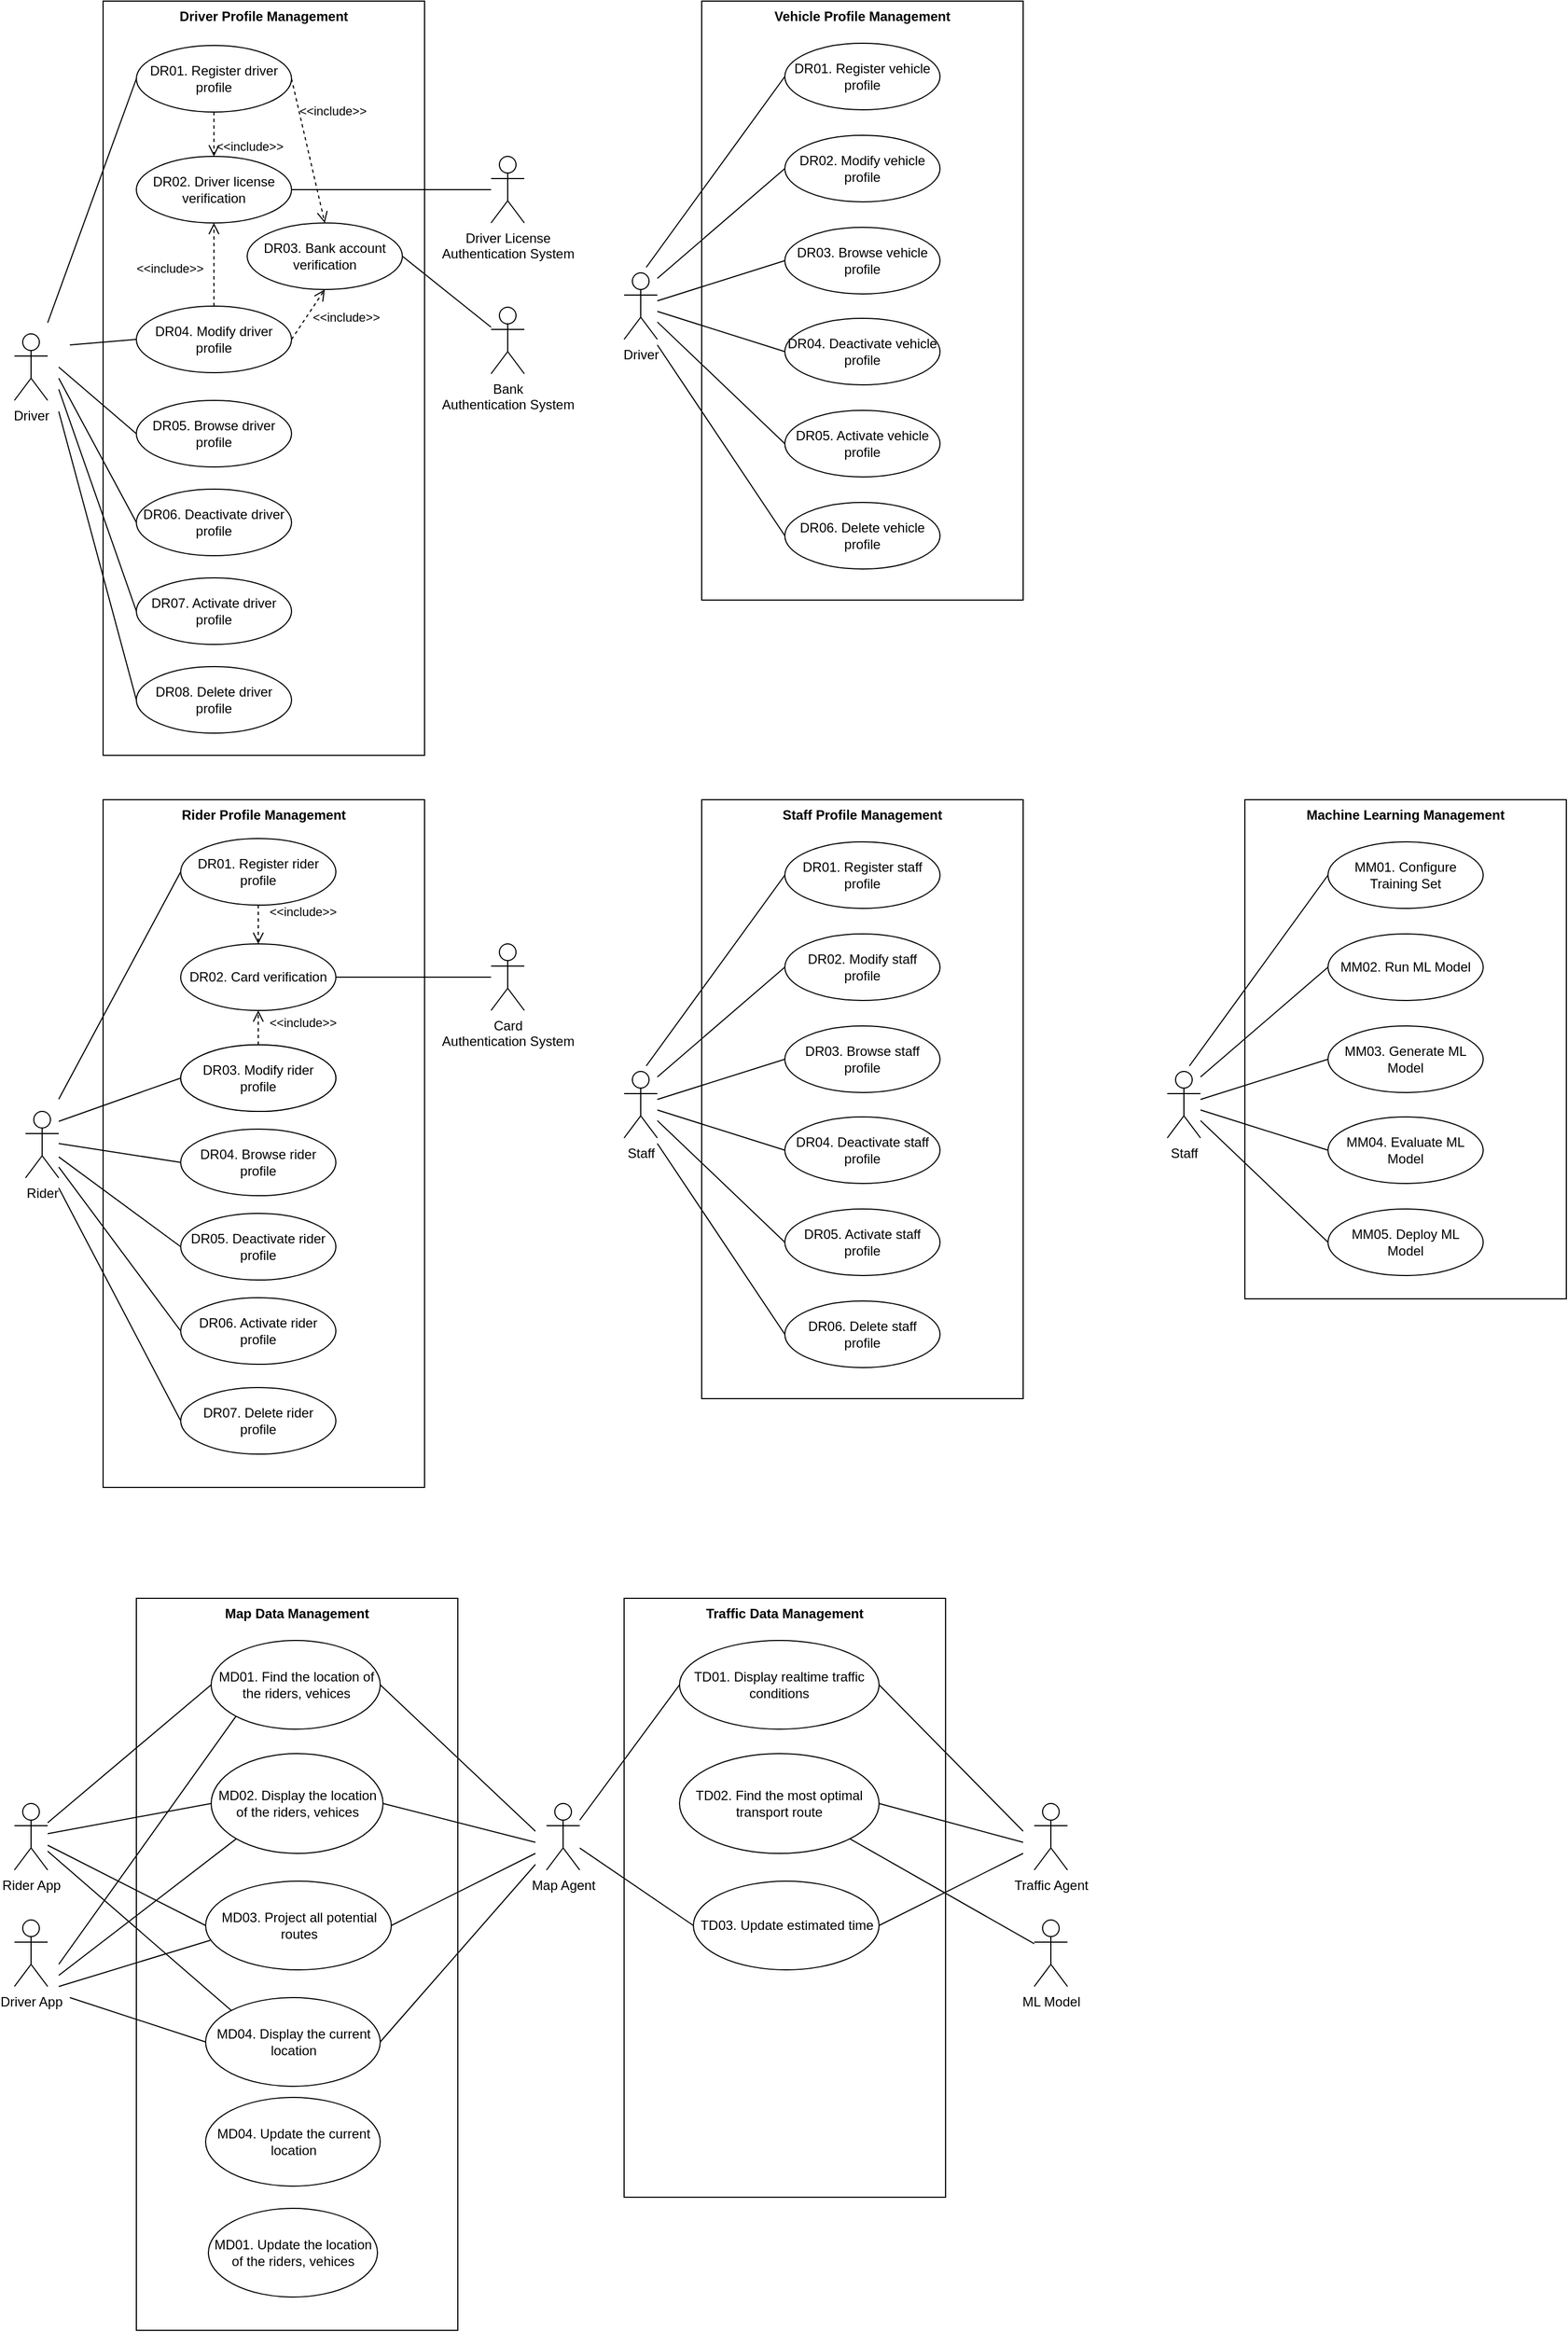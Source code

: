 <mxfile version="20.0.3" type="github" pages="2">
  <diagram id="v2z8GFz1xVQ4nOBSHtJG" name="Page-1">
    <mxGraphModel dx="1148" dy="1185" grid="1" gridSize="10" guides="1" tooltips="1" connect="1" arrows="1" fold="1" page="1" pageScale="1" pageWidth="1654" pageHeight="2336" math="0" shadow="0">
      <root>
        <mxCell id="0" />
        <mxCell id="1" parent="0" />
        <mxCell id="jRhHFrHwKbbma_4rEngc-61" value="Driver Profile Management" style="rounded=0;whiteSpace=wrap;html=1;sketch=0;fillColor=none;verticalAlign=top;fontStyle=1" parent="1" vertex="1">
          <mxGeometry x="100" y="20" width="290" height="680" as="geometry" />
        </mxCell>
        <mxCell id="jRhHFrHwKbbma_4rEngc-54" value="&lt;b&gt;Rider Profile Management&lt;/b&gt;" style="rounded=0;whiteSpace=wrap;html=1;sketch=0;fillColor=none;verticalAlign=top;" parent="1" vertex="1">
          <mxGeometry x="100" y="740" width="290" height="620" as="geometry" />
        </mxCell>
        <mxCell id="jRhHFrHwKbbma_4rEngc-30" style="edgeStyle=none;rounded=0;orthogonalLoop=1;jettySize=auto;html=1;entryX=0;entryY=0.5;entryDx=0;entryDy=0;endArrow=none;endFill=0;" parent="1" target="jRhHFrHwKbbma_4rEngc-23" edge="1">
          <mxGeometry relative="1" as="geometry">
            <mxPoint x="60" y="1010" as="sourcePoint" />
          </mxGeometry>
        </mxCell>
        <mxCell id="EtEnG1mAUkbt8heayrS2-1" value="Rider&lt;br&gt;" style="shape=umlActor;verticalLabelPosition=bottom;verticalAlign=top;html=1;outlineConnect=0;" parent="1" vertex="1">
          <mxGeometry x="30" y="1021" width="30" height="60" as="geometry" />
        </mxCell>
        <mxCell id="EtEnG1mAUkbt8heayrS2-25" style="rounded=0;orthogonalLoop=1;jettySize=auto;html=1;endArrow=none;endFill=0;entryX=0;entryY=0.5;entryDx=0;entryDy=0;" parent="1" target="EtEnG1mAUkbt8heayrS2-19" edge="1">
          <mxGeometry relative="1" as="geometry">
            <mxPoint x="50" y="310" as="sourcePoint" />
            <Array as="points" />
          </mxGeometry>
        </mxCell>
        <mxCell id="jRhHFrHwKbbma_4rEngc-7" style="rounded=0;orthogonalLoop=1;jettySize=auto;html=1;entryX=0;entryY=0.5;entryDx=0;entryDy=0;endArrow=none;endFill=0;" parent="1" target="EtEnG1mAUkbt8heayrS2-27" edge="1">
          <mxGeometry relative="1" as="geometry">
            <mxPoint x="70" y="330" as="sourcePoint" />
          </mxGeometry>
        </mxCell>
        <mxCell id="jRhHFrHwKbbma_4rEngc-8" style="rounded=0;orthogonalLoop=1;jettySize=auto;html=1;entryX=0;entryY=0.5;entryDx=0;entryDy=0;endArrow=none;endFill=0;" parent="1" target="jRhHFrHwKbbma_4rEngc-67" edge="1">
          <mxGeometry relative="1" as="geometry">
            <mxPoint x="60" y="360" as="sourcePoint" />
            <mxPoint x="170.0" y="398" as="targetPoint" />
          </mxGeometry>
        </mxCell>
        <mxCell id="jRhHFrHwKbbma_4rEngc-9" style="rounded=0;orthogonalLoop=1;jettySize=auto;html=1;entryX=0;entryY=0.5;entryDx=0;entryDy=0;endArrow=none;endFill=0;" parent="1" target="jRhHFrHwKbbma_4rEngc-68" edge="1">
          <mxGeometry relative="1" as="geometry">
            <mxPoint x="60" y="370" as="sourcePoint" />
            <mxPoint x="130.0" y="474" as="targetPoint" />
          </mxGeometry>
        </mxCell>
        <mxCell id="jRhHFrHwKbbma_4rEngc-10" style="rounded=0;orthogonalLoop=1;jettySize=auto;html=1;entryX=0;entryY=0.5;entryDx=0;entryDy=0;endArrow=none;endFill=0;" parent="1" target="EtEnG1mAUkbt8heayrS2-28" edge="1">
          <mxGeometry relative="1" as="geometry">
            <mxPoint x="60" y="390" as="sourcePoint" />
          </mxGeometry>
        </mxCell>
        <mxCell id="jRhHFrHwKbbma_4rEngc-90" style="edgeStyle=none;rounded=0;orthogonalLoop=1;jettySize=auto;html=1;entryX=0;entryY=0.5;entryDx=0;entryDy=0;endArrow=none;endFill=0;" parent="1" target="jRhHFrHwKbbma_4rEngc-89" edge="1">
          <mxGeometry relative="1" as="geometry">
            <mxPoint x="60" y="350" as="sourcePoint" />
          </mxGeometry>
        </mxCell>
        <mxCell id="EtEnG1mAUkbt8heayrS2-5" value="Driver" style="shape=umlActor;verticalLabelPosition=bottom;verticalAlign=top;html=1;outlineConnect=0;" parent="1" vertex="1">
          <mxGeometry x="20" y="320" width="30" height="60" as="geometry" />
        </mxCell>
        <mxCell id="EtEnG1mAUkbt8heayrS2-13" value="Driver License&lt;br&gt;Authentication System" style="shape=umlActor;verticalLabelPosition=bottom;verticalAlign=top;html=1;outlineConnect=0;" parent="1" vertex="1">
          <mxGeometry x="450" y="160" width="30" height="60" as="geometry" />
        </mxCell>
        <mxCell id="jRhHFrHwKbbma_4rEngc-16" style="edgeStyle=none;rounded=0;orthogonalLoop=1;jettySize=auto;html=1;exitX=1;exitY=0.5;exitDx=0;exitDy=0;endArrow=none;endFill=0;" parent="1" source="EtEnG1mAUkbt8heayrS2-26" target="EtEnG1mAUkbt8heayrS2-13" edge="1">
          <mxGeometry relative="1" as="geometry">
            <mxPoint x="460" y="330" as="targetPoint" />
          </mxGeometry>
        </mxCell>
        <mxCell id="jRhHFrHwKbbma_4rEngc-17" value="Bank &lt;br&gt;Authentication System" style="shape=umlActor;verticalLabelPosition=bottom;verticalAlign=top;html=1;outlineConnect=0;" parent="1" vertex="1">
          <mxGeometry x="450" y="296" width="30" height="60" as="geometry" />
        </mxCell>
        <mxCell id="jRhHFrHwKbbma_4rEngc-20" style="edgeStyle=none;rounded=0;orthogonalLoop=1;jettySize=auto;html=1;exitX=1;exitY=0.5;exitDx=0;exitDy=0;endArrow=none;endFill=0;" parent="1" source="jRhHFrHwKbbma_4rEngc-64" target="jRhHFrHwKbbma_4rEngc-17" edge="1">
          <mxGeometry relative="1" as="geometry" />
        </mxCell>
        <mxCell id="jRhHFrHwKbbma_4rEngc-32" style="edgeStyle=none;rounded=0;orthogonalLoop=1;jettySize=auto;html=1;exitX=0;exitY=0.5;exitDx=0;exitDy=0;endArrow=none;endFill=0;" parent="1" source="jRhHFrHwKbbma_4rEngc-25" edge="1">
          <mxGeometry relative="1" as="geometry">
            <mxPoint x="60" y="1030" as="targetPoint" />
          </mxGeometry>
        </mxCell>
        <mxCell id="jRhHFrHwKbbma_4rEngc-33" style="edgeStyle=none;rounded=0;orthogonalLoop=1;jettySize=auto;html=1;exitX=0;exitY=0.5;exitDx=0;exitDy=0;endArrow=none;endFill=0;" parent="1" source="jRhHFrHwKbbma_4rEngc-91" edge="1">
          <mxGeometry relative="1" as="geometry">
            <mxPoint x="170.0" y="1067" as="sourcePoint" />
            <mxPoint x="60" y="1050" as="targetPoint" />
          </mxGeometry>
        </mxCell>
        <mxCell id="jRhHFrHwKbbma_4rEngc-34" style="edgeStyle=none;rounded=0;orthogonalLoop=1;jettySize=auto;html=1;exitX=0;exitY=0.5;exitDx=0;exitDy=0;endArrow=none;endFill=0;" parent="1" target="EtEnG1mAUkbt8heayrS2-1" edge="1">
          <mxGeometry relative="1" as="geometry">
            <mxPoint x="170.0" y="1143" as="sourcePoint" />
          </mxGeometry>
        </mxCell>
        <mxCell id="jRhHFrHwKbbma_4rEngc-35" style="edgeStyle=none;rounded=0;orthogonalLoop=1;jettySize=auto;html=1;exitX=0;exitY=0.5;exitDx=0;exitDy=0;endArrow=none;endFill=0;" parent="1" source="jRhHFrHwKbbma_4rEngc-26" edge="1">
          <mxGeometry relative="1" as="geometry">
            <mxPoint x="60" y="1090" as="targetPoint" />
          </mxGeometry>
        </mxCell>
        <mxCell id="jRhHFrHwKbbma_4rEngc-37" value="Card&lt;br&gt;Authentication System" style="shape=umlActor;verticalLabelPosition=bottom;verticalAlign=top;html=1;outlineConnect=0;" parent="1" vertex="1">
          <mxGeometry x="450" y="870" width="30" height="60" as="geometry" />
        </mxCell>
        <mxCell id="jRhHFrHwKbbma_4rEngc-23" value="DR01. Register rider profile" style="ellipse;whiteSpace=wrap;html=1;flipH=0;flipV=0;" parent="1" vertex="1">
          <mxGeometry x="170" y="775" width="140" height="60" as="geometry" />
        </mxCell>
        <mxCell id="jRhHFrHwKbbma_4rEngc-60" style="rounded=0;orthogonalLoop=1;jettySize=auto;html=1;exitX=1;exitY=0.5;exitDx=0;exitDy=0;endArrow=none;endFill=0;" parent="1" source="jRhHFrHwKbbma_4rEngc-24" target="jRhHFrHwKbbma_4rEngc-37" edge="1">
          <mxGeometry relative="1" as="geometry" />
        </mxCell>
        <mxCell id="jRhHFrHwKbbma_4rEngc-24" value="DR02. Card verification" style="ellipse;whiteSpace=wrap;html=1;flipH=0;flipV=0;" parent="1" vertex="1">
          <mxGeometry x="170" y="870" width="140" height="60" as="geometry" />
        </mxCell>
        <mxCell id="jRhHFrHwKbbma_4rEngc-25" value="DR03. Modify rider &lt;br&gt;profile" style="ellipse;whiteSpace=wrap;html=1;flipH=0;flipV=0;" parent="1" vertex="1">
          <mxGeometry x="170" y="961" width="140" height="60" as="geometry" />
        </mxCell>
        <mxCell id="jRhHFrHwKbbma_4rEngc-26" value="DR07. Delete rider &lt;br&gt;profile" style="ellipse;whiteSpace=wrap;html=1;flipH=0;flipV=0;" parent="1" vertex="1">
          <mxGeometry x="170" y="1270" width="140" height="60" as="geometry" />
        </mxCell>
        <mxCell id="jRhHFrHwKbbma_4rEngc-44" value="DR03. Modify rider &lt;br&gt;profile" style="ellipse;whiteSpace=wrap;html=1;flipH=0;flipV=0;" parent="1" vertex="1">
          <mxGeometry x="170" y="961" width="140" height="60" as="geometry" />
        </mxCell>
        <mxCell id="jRhHFrHwKbbma_4rEngc-45" value="DR05. Deactivate rider profile" style="ellipse;whiteSpace=wrap;html=1;flipH=0;flipV=0;" parent="1" vertex="1">
          <mxGeometry x="170" y="1113" width="140" height="60" as="geometry" />
        </mxCell>
        <mxCell id="jRhHFrHwKbbma_4rEngc-92" style="edgeStyle=none;rounded=0;orthogonalLoop=1;jettySize=auto;html=1;exitX=0;exitY=0.5;exitDx=0;exitDy=0;endArrow=none;endFill=0;" parent="1" source="jRhHFrHwKbbma_4rEngc-46" target="EtEnG1mAUkbt8heayrS2-1" edge="1">
          <mxGeometry relative="1" as="geometry">
            <mxPoint x="70.0" y="1090" as="targetPoint" />
          </mxGeometry>
        </mxCell>
        <mxCell id="jRhHFrHwKbbma_4rEngc-46" value="DR06. Activate rider profile" style="ellipse;whiteSpace=wrap;html=1;flipH=0;flipV=0;" parent="1" vertex="1">
          <mxGeometry x="170" y="1189" width="140" height="60" as="geometry" />
        </mxCell>
        <mxCell id="jRhHFrHwKbbma_4rEngc-56" value="&amp;lt;&amp;lt;include&amp;gt;&amp;gt;" style="endArrow=open;startArrow=none;endFill=0;startFill=0;endSize=8;html=1;verticalAlign=bottom;dashed=1;labelBackgroundColor=none;rounded=0;exitX=0.5;exitY=0;exitDx=0;exitDy=0;entryX=0.5;entryY=1;entryDx=0;entryDy=0;" parent="1" source="jRhHFrHwKbbma_4rEngc-44" target="jRhHFrHwKbbma_4rEngc-24" edge="1">
          <mxGeometry x="-0.29" y="-40" width="160" relative="1" as="geometry">
            <mxPoint x="500" y="1020" as="sourcePoint" />
            <mxPoint x="240" y="934" as="targetPoint" />
            <mxPoint as="offset" />
          </mxGeometry>
        </mxCell>
        <mxCell id="jRhHFrHwKbbma_4rEngc-59" value="&amp;lt;&amp;lt;include&amp;gt;&amp;gt;" style="endArrow=open;startArrow=none;endFill=0;startFill=0;endSize=8;html=1;verticalAlign=bottom;dashed=1;labelBackgroundColor=none;rounded=0;exitX=0.5;exitY=1;exitDx=0;exitDy=0;" parent="1" source="jRhHFrHwKbbma_4rEngc-23" target="jRhHFrHwKbbma_4rEngc-24" edge="1">
          <mxGeometry x="-0.143" y="40" width="160" relative="1" as="geometry">
            <mxPoint x="240" y="840" as="sourcePoint" />
            <mxPoint x="250" y="940" as="targetPoint" />
            <mxPoint as="offset" />
          </mxGeometry>
        </mxCell>
        <mxCell id="EtEnG1mAUkbt8heayrS2-19" value="DR01. Register driver profile" style="ellipse;whiteSpace=wrap;html=1;flipH=0;flipV=0;" parent="1" vertex="1">
          <mxGeometry x="130" y="60" width="140" height="60" as="geometry" />
        </mxCell>
        <mxCell id="EtEnG1mAUkbt8heayrS2-26" value="DR02. Driver license verification" style="ellipse;whiteSpace=wrap;html=1;flipH=0;flipV=0;" parent="1" vertex="1">
          <mxGeometry x="130" y="160" width="140" height="60" as="geometry" />
        </mxCell>
        <mxCell id="EtEnG1mAUkbt8heayrS2-27" value="DR04. Modify driver profile" style="ellipse;whiteSpace=wrap;html=1;flipH=0;flipV=0;" parent="1" vertex="1">
          <mxGeometry x="130" y="295" width="140" height="60" as="geometry" />
        </mxCell>
        <mxCell id="EtEnG1mAUkbt8heayrS2-28" value="DR08. Delete driver profile" style="ellipse;whiteSpace=wrap;html=1;flipH=0;flipV=0;" parent="1" vertex="1">
          <mxGeometry x="130" y="620" width="140" height="60" as="geometry" />
        </mxCell>
        <mxCell id="jRhHFrHwKbbma_4rEngc-62" value="&amp;lt;&amp;lt;include&amp;gt;&amp;gt;" style="endArrow=open;startArrow=none;endFill=0;startFill=0;endSize=8;html=1;verticalAlign=bottom;dashed=1;labelBackgroundColor=none;rounded=0;exitX=0.5;exitY=1;exitDx=0;exitDy=0;entryX=0.5;entryY=0;entryDx=0;entryDy=0;" parent="1" source="EtEnG1mAUkbt8heayrS2-19" target="EtEnG1mAUkbt8heayrS2-26" edge="1">
          <mxGeometry x="1" y="32" width="160" relative="1" as="geometry">
            <mxPoint x="250" y="585.0" as="sourcePoint" />
            <mxPoint x="250" y="620.0" as="targetPoint" />
            <mxPoint as="offset" />
            <Array as="points" />
          </mxGeometry>
        </mxCell>
        <mxCell id="jRhHFrHwKbbma_4rEngc-63" value="&amp;lt;&amp;lt;include&amp;gt;&amp;gt;" style="endArrow=open;startArrow=none;endFill=0;startFill=0;endSize=8;html=1;verticalAlign=bottom;dashed=1;labelBackgroundColor=none;rounded=0;exitX=0.5;exitY=0;exitDx=0;exitDy=0;entryX=0.5;entryY=1;entryDx=0;entryDy=0;" parent="1" source="EtEnG1mAUkbt8heayrS2-27" target="EtEnG1mAUkbt8heayrS2-26" edge="1">
          <mxGeometry x="-0.333" y="40" width="160" relative="1" as="geometry">
            <mxPoint x="250" y="120" as="sourcePoint" />
            <mxPoint x="250" y="150" as="targetPoint" />
            <mxPoint as="offset" />
            <Array as="points" />
          </mxGeometry>
        </mxCell>
        <mxCell id="jRhHFrHwKbbma_4rEngc-64" value="DR03. Bank account verification" style="ellipse;whiteSpace=wrap;html=1;flipH=0;flipV=0;" parent="1" vertex="1">
          <mxGeometry x="230" y="220" width="140" height="60" as="geometry" />
        </mxCell>
        <mxCell id="jRhHFrHwKbbma_4rEngc-65" value="&amp;lt;&amp;lt;include&amp;gt;&amp;gt;" style="endArrow=open;startArrow=none;endFill=0;startFill=0;endSize=8;html=1;verticalAlign=bottom;dashed=1;labelBackgroundColor=none;rounded=0;exitX=1;exitY=0.5;exitDx=0;exitDy=0;entryX=0.5;entryY=0;entryDx=0;entryDy=0;" parent="1" source="EtEnG1mAUkbt8heayrS2-19" target="jRhHFrHwKbbma_4rEngc-64" edge="1">
          <mxGeometry x="-0.325" y="28" width="160" relative="1" as="geometry">
            <mxPoint x="210" y="150" as="sourcePoint" />
            <mxPoint x="210" y="190" as="targetPoint" />
            <mxPoint as="offset" />
            <Array as="points" />
          </mxGeometry>
        </mxCell>
        <mxCell id="jRhHFrHwKbbma_4rEngc-66" value="&amp;lt;&amp;lt;include&amp;gt;&amp;gt;" style="endArrow=open;startArrow=none;endFill=0;startFill=0;endSize=8;html=1;verticalAlign=bottom;dashed=1;labelBackgroundColor=none;rounded=0;exitX=1;exitY=0.5;exitDx=0;exitDy=0;entryX=0.5;entryY=1;entryDx=0;entryDy=0;" parent="1" source="EtEnG1mAUkbt8heayrS2-27" target="jRhHFrHwKbbma_4rEngc-64" edge="1">
          <mxGeometry x="0.354" y="-35" width="160" relative="1" as="geometry">
            <mxPoint x="200" y="305" as="sourcePoint" />
            <mxPoint x="210" y="250" as="targetPoint" />
            <mxPoint as="offset" />
            <Array as="points" />
          </mxGeometry>
        </mxCell>
        <mxCell id="jRhHFrHwKbbma_4rEngc-67" value="DR06. Deactivate driver profile" style="ellipse;whiteSpace=wrap;html=1;flipH=0;flipV=0;" parent="1" vertex="1">
          <mxGeometry x="130" y="460" width="140" height="60" as="geometry" />
        </mxCell>
        <mxCell id="jRhHFrHwKbbma_4rEngc-68" value="DR07. Activate driver profile" style="ellipse;whiteSpace=wrap;html=1;flipH=0;flipV=0;" parent="1" vertex="1">
          <mxGeometry x="130" y="540" width="140" height="60" as="geometry" />
        </mxCell>
        <mxCell id="jRhHFrHwKbbma_4rEngc-69" value="&lt;b&gt;Staff Profile Management&lt;/b&gt;" style="rounded=0;whiteSpace=wrap;html=1;sketch=0;fillColor=none;verticalAlign=top;" parent="1" vertex="1">
          <mxGeometry x="640" y="740" width="290" height="540" as="geometry" />
        </mxCell>
        <mxCell id="jRhHFrHwKbbma_4rEngc-70" style="edgeStyle=none;rounded=0;orthogonalLoop=1;jettySize=auto;html=1;entryX=0;entryY=0.5;entryDx=0;entryDy=0;endArrow=none;endFill=0;" parent="1" target="jRhHFrHwKbbma_4rEngc-96" edge="1">
          <mxGeometry relative="1" as="geometry">
            <mxPoint x="590" y="980" as="sourcePoint" />
            <mxPoint x="710.0" y="815" as="targetPoint" />
          </mxGeometry>
        </mxCell>
        <mxCell id="jRhHFrHwKbbma_4rEngc-71" value="Staff" style="shape=umlActor;verticalLabelPosition=bottom;verticalAlign=top;html=1;outlineConnect=0;" parent="1" vertex="1">
          <mxGeometry x="570" y="985" width="30" height="60" as="geometry" />
        </mxCell>
        <mxCell id="jRhHFrHwKbbma_4rEngc-72" style="edgeStyle=none;rounded=0;orthogonalLoop=1;jettySize=auto;html=1;exitX=0;exitY=0.5;exitDx=0;exitDy=0;endArrow=none;endFill=0;" parent="1" source="jRhHFrHwKbbma_4rEngc-93" target="jRhHFrHwKbbma_4rEngc-71" edge="1">
          <mxGeometry relative="1" as="geometry">
            <mxPoint x="590" y="975" as="targetPoint" />
            <mxPoint x="710.0" y="1001" as="sourcePoint" />
          </mxGeometry>
        </mxCell>
        <mxCell id="jRhHFrHwKbbma_4rEngc-73" style="edgeStyle=none;rounded=0;orthogonalLoop=1;jettySize=auto;html=1;exitX=0;exitY=0.5;exitDx=0;exitDy=0;endArrow=none;endFill=0;" parent="1" source="jRhHFrHwKbbma_4rEngc-85" target="jRhHFrHwKbbma_4rEngc-71" edge="1">
          <mxGeometry relative="1" as="geometry">
            <mxPoint x="710.0" y="1077" as="sourcePoint" />
          </mxGeometry>
        </mxCell>
        <mxCell id="jRhHFrHwKbbma_4rEngc-74" style="edgeStyle=none;rounded=0;orthogonalLoop=1;jettySize=auto;html=1;exitX=0;exitY=0.5;exitDx=0;exitDy=0;endArrow=none;endFill=0;" parent="1" source="jRhHFrHwKbbma_4rEngc-86" target="jRhHFrHwKbbma_4rEngc-71" edge="1">
          <mxGeometry relative="1" as="geometry">
            <mxPoint x="710.0" y="1153" as="sourcePoint" />
          </mxGeometry>
        </mxCell>
        <mxCell id="jRhHFrHwKbbma_4rEngc-75" style="edgeStyle=none;rounded=0;orthogonalLoop=1;jettySize=auto;html=1;exitX=0;exitY=0.5;exitDx=0;exitDy=0;endArrow=none;endFill=0;" parent="1" source="jRhHFrHwKbbma_4rEngc-81" edge="1">
          <mxGeometry relative="1" as="geometry">
            <mxPoint x="600" y="1050" as="targetPoint" />
          </mxGeometry>
        </mxCell>
        <mxCell id="jRhHFrHwKbbma_4rEngc-89" value="DR05. Browse driver profile" style="ellipse;whiteSpace=wrap;html=1;flipH=0;flipV=0;" parent="1" vertex="1">
          <mxGeometry x="130" y="380" width="140" height="60" as="geometry" />
        </mxCell>
        <mxCell id="jRhHFrHwKbbma_4rEngc-91" value="DR04. Browse rider &lt;br&gt;profile" style="ellipse;whiteSpace=wrap;html=1;flipH=0;flipV=0;" parent="1" vertex="1">
          <mxGeometry x="170" y="1037" width="140" height="60" as="geometry" />
        </mxCell>
        <mxCell id="jRhHFrHwKbbma_4rEngc-97" style="edgeStyle=none;rounded=0;orthogonalLoop=1;jettySize=auto;html=1;exitX=0;exitY=0.5;exitDx=0;exitDy=0;endArrow=none;endFill=0;" parent="1" source="jRhHFrHwKbbma_4rEngc-95" edge="1">
          <mxGeometry relative="1" as="geometry">
            <mxPoint x="600" y="990" as="targetPoint" />
          </mxGeometry>
        </mxCell>
        <mxCell id="jRhHFrHwKbbma_4rEngc-98" value="" style="group" parent="1" vertex="1" connectable="0">
          <mxGeometry x="715" y="778" width="140" height="474" as="geometry" />
        </mxCell>
        <mxCell id="jRhHFrHwKbbma_4rEngc-81" value="DR06. Delete staff&lt;br&gt;profile" style="ellipse;whiteSpace=wrap;html=1;flipH=1;flipV=1;" parent="jRhHFrHwKbbma_4rEngc-98" vertex="1">
          <mxGeometry y="414" width="140" height="60" as="geometry" />
        </mxCell>
        <mxCell id="jRhHFrHwKbbma_4rEngc-85" value="DR04. Deactivate staff profile" style="ellipse;whiteSpace=wrap;html=1;flipH=1;flipV=1;" parent="jRhHFrHwKbbma_4rEngc-98" vertex="1">
          <mxGeometry y="248" width="140" height="60" as="geometry" />
        </mxCell>
        <mxCell id="jRhHFrHwKbbma_4rEngc-86" value="DR05. Activate staff profile" style="ellipse;whiteSpace=wrap;html=1;flipH=1;flipV=1;" parent="jRhHFrHwKbbma_4rEngc-98" vertex="1">
          <mxGeometry y="331" width="140" height="60" as="geometry" />
        </mxCell>
        <mxCell id="jRhHFrHwKbbma_4rEngc-93" value="DR03. Browse staff&lt;br&gt;profile" style="ellipse;whiteSpace=wrap;html=1;flipH=1;flipV=1;" parent="jRhHFrHwKbbma_4rEngc-98" vertex="1">
          <mxGeometry y="166" width="140" height="60" as="geometry" />
        </mxCell>
        <mxCell id="jRhHFrHwKbbma_4rEngc-95" value="DR02. Modify staff&lt;br&gt;profile" style="ellipse;whiteSpace=wrap;html=1;flipH=1;flipV=1;" parent="jRhHFrHwKbbma_4rEngc-98" vertex="1">
          <mxGeometry y="83" width="140" height="60" as="geometry" />
        </mxCell>
        <mxCell id="jRhHFrHwKbbma_4rEngc-96" value="DR01. Register staff profile" style="ellipse;whiteSpace=wrap;html=1;flipH=1;flipV=1;" parent="jRhHFrHwKbbma_4rEngc-98" vertex="1">
          <mxGeometry width="140" height="60" as="geometry" />
        </mxCell>
        <mxCell id="jRhHFrHwKbbma_4rEngc-101" value="&lt;b&gt;Vehicle Profile Management&lt;/b&gt;" style="rounded=0;whiteSpace=wrap;html=1;sketch=0;fillColor=none;verticalAlign=top;" parent="1" vertex="1">
          <mxGeometry x="640" y="20" width="290" height="540" as="geometry" />
        </mxCell>
        <mxCell id="jRhHFrHwKbbma_4rEngc-102" style="edgeStyle=none;rounded=0;orthogonalLoop=1;jettySize=auto;html=1;entryX=0;entryY=0.5;entryDx=0;entryDy=0;endArrow=none;endFill=0;" parent="1" target="jRhHFrHwKbbma_4rEngc-115" edge="1">
          <mxGeometry relative="1" as="geometry">
            <mxPoint x="590" y="260" as="sourcePoint" />
            <mxPoint x="710.0" y="95" as="targetPoint" />
          </mxGeometry>
        </mxCell>
        <mxCell id="jRhHFrHwKbbma_4rEngc-103" value="Driver" style="shape=umlActor;verticalLabelPosition=bottom;verticalAlign=top;html=1;outlineConnect=0;" parent="1" vertex="1">
          <mxGeometry x="570" y="265" width="30" height="60" as="geometry" />
        </mxCell>
        <mxCell id="jRhHFrHwKbbma_4rEngc-104" style="edgeStyle=none;rounded=0;orthogonalLoop=1;jettySize=auto;html=1;exitX=0;exitY=0.5;exitDx=0;exitDy=0;endArrow=none;endFill=0;" parent="1" source="jRhHFrHwKbbma_4rEngc-113" target="jRhHFrHwKbbma_4rEngc-103" edge="1">
          <mxGeometry relative="1" as="geometry">
            <mxPoint x="590" y="255" as="targetPoint" />
            <mxPoint x="710.0" y="281" as="sourcePoint" />
          </mxGeometry>
        </mxCell>
        <mxCell id="jRhHFrHwKbbma_4rEngc-105" style="edgeStyle=none;rounded=0;orthogonalLoop=1;jettySize=auto;html=1;exitX=0;exitY=0.5;exitDx=0;exitDy=0;endArrow=none;endFill=0;" parent="1" source="jRhHFrHwKbbma_4rEngc-111" target="jRhHFrHwKbbma_4rEngc-103" edge="1">
          <mxGeometry relative="1" as="geometry">
            <mxPoint x="710.0" y="357" as="sourcePoint" />
          </mxGeometry>
        </mxCell>
        <mxCell id="jRhHFrHwKbbma_4rEngc-106" style="edgeStyle=none;rounded=0;orthogonalLoop=1;jettySize=auto;html=1;exitX=0;exitY=0.5;exitDx=0;exitDy=0;endArrow=none;endFill=0;" parent="1" source="jRhHFrHwKbbma_4rEngc-112" target="jRhHFrHwKbbma_4rEngc-103" edge="1">
          <mxGeometry relative="1" as="geometry">
            <mxPoint x="710.0" y="433" as="sourcePoint" />
          </mxGeometry>
        </mxCell>
        <mxCell id="jRhHFrHwKbbma_4rEngc-107" style="edgeStyle=none;rounded=0;orthogonalLoop=1;jettySize=auto;html=1;exitX=0;exitY=0.5;exitDx=0;exitDy=0;endArrow=none;endFill=0;" parent="1" source="jRhHFrHwKbbma_4rEngc-110" edge="1">
          <mxGeometry relative="1" as="geometry">
            <mxPoint x="600" y="330" as="targetPoint" />
          </mxGeometry>
        </mxCell>
        <mxCell id="jRhHFrHwKbbma_4rEngc-108" style="edgeStyle=none;rounded=0;orthogonalLoop=1;jettySize=auto;html=1;exitX=0;exitY=0.5;exitDx=0;exitDy=0;endArrow=none;endFill=0;" parent="1" source="jRhHFrHwKbbma_4rEngc-114" edge="1">
          <mxGeometry relative="1" as="geometry">
            <mxPoint x="600" y="270" as="targetPoint" />
          </mxGeometry>
        </mxCell>
        <mxCell id="jRhHFrHwKbbma_4rEngc-109" value="" style="group" parent="1" vertex="1" connectable="0">
          <mxGeometry x="715" y="58" width="140" height="474" as="geometry" />
        </mxCell>
        <mxCell id="jRhHFrHwKbbma_4rEngc-110" value="DR06. Delete vehicle&lt;br&gt;profile" style="ellipse;whiteSpace=wrap;html=1;flipH=1;flipV=1;" parent="jRhHFrHwKbbma_4rEngc-109" vertex="1">
          <mxGeometry y="414" width="140" height="60" as="geometry" />
        </mxCell>
        <mxCell id="jRhHFrHwKbbma_4rEngc-111" value="DR04. Deactivate vehicle profile" style="ellipse;whiteSpace=wrap;html=1;flipH=1;flipV=1;" parent="jRhHFrHwKbbma_4rEngc-109" vertex="1">
          <mxGeometry y="248" width="140" height="60" as="geometry" />
        </mxCell>
        <mxCell id="jRhHFrHwKbbma_4rEngc-112" value="DR05. Activate vehicle profile" style="ellipse;whiteSpace=wrap;html=1;flipH=1;flipV=1;" parent="jRhHFrHwKbbma_4rEngc-109" vertex="1">
          <mxGeometry y="331" width="140" height="60" as="geometry" />
        </mxCell>
        <mxCell id="jRhHFrHwKbbma_4rEngc-113" value="DR03. Browse vehicle&lt;br&gt;profile" style="ellipse;whiteSpace=wrap;html=1;flipH=1;flipV=1;" parent="jRhHFrHwKbbma_4rEngc-109" vertex="1">
          <mxGeometry y="166" width="140" height="60" as="geometry" />
        </mxCell>
        <mxCell id="jRhHFrHwKbbma_4rEngc-114" value="DR02. Modify vehicle&lt;br&gt;profile" style="ellipse;whiteSpace=wrap;html=1;flipH=1;flipV=1;" parent="jRhHFrHwKbbma_4rEngc-109" vertex="1">
          <mxGeometry y="83" width="140" height="60" as="geometry" />
        </mxCell>
        <mxCell id="jRhHFrHwKbbma_4rEngc-115" value="DR01. Register vehicle profile" style="ellipse;whiteSpace=wrap;html=1;flipH=1;flipV=1;" parent="jRhHFrHwKbbma_4rEngc-109" vertex="1">
          <mxGeometry width="140" height="60" as="geometry" />
        </mxCell>
        <mxCell id="jRhHFrHwKbbma_4rEngc-126" value="&lt;b&gt;Traffic Data Management&lt;/b&gt;" style="rounded=0;whiteSpace=wrap;html=1;sketch=0;fillColor=none;verticalAlign=top;" parent="1" vertex="1">
          <mxGeometry x="570" y="1460" width="290" height="540" as="geometry" />
        </mxCell>
        <mxCell id="ldiAijiIwA583yDGgK6S-29" style="rounded=0;orthogonalLoop=1;jettySize=auto;html=1;exitX=0;exitY=0.5;exitDx=0;exitDy=0;endArrow=none;endFill=0;" edge="1" parent="1" source="ldiAijiIwA583yDGgK6S-32">
          <mxGeometry relative="1" as="geometry">
            <mxPoint x="530" y="1660" as="targetPoint" />
          </mxGeometry>
        </mxCell>
        <mxCell id="ldiAijiIwA583yDGgK6S-31" style="edgeStyle=none;rounded=0;orthogonalLoop=1;jettySize=auto;html=1;exitX=1;exitY=0.5;exitDx=0;exitDy=0;endArrow=none;endFill=0;" edge="1" parent="1" source="ldiAijiIwA583yDGgK6S-32">
          <mxGeometry relative="1" as="geometry">
            <mxPoint x="930" y="1670" as="targetPoint" />
          </mxGeometry>
        </mxCell>
        <mxCell id="ldiAijiIwA583yDGgK6S-32" value="TD01. Display realtime traffic conditions" style="ellipse;whiteSpace=wrap;html=1;" vertex="1" parent="1">
          <mxGeometry x="620" y="1498" width="180" height="80" as="geometry" />
        </mxCell>
        <mxCell id="ldiAijiIwA583yDGgK6S-35" style="edgeStyle=none;rounded=0;orthogonalLoop=1;jettySize=auto;html=1;exitX=1;exitY=0.5;exitDx=0;exitDy=0;endArrow=none;endFill=0;" edge="1" parent="1" source="ldiAijiIwA583yDGgK6S-36">
          <mxGeometry relative="1" as="geometry">
            <mxPoint x="930" y="1680" as="targetPoint" />
          </mxGeometry>
        </mxCell>
        <mxCell id="ldiAijiIwA583yDGgK6S-73" style="edgeStyle=none;rounded=0;orthogonalLoop=1;jettySize=auto;html=1;exitX=1;exitY=1;exitDx=0;exitDy=0;endArrow=none;endFill=0;" edge="1" parent="1" source="ldiAijiIwA583yDGgK6S-36" target="ldiAijiIwA583yDGgK6S-68">
          <mxGeometry relative="1" as="geometry" />
        </mxCell>
        <mxCell id="ldiAijiIwA583yDGgK6S-36" value="TD02. Find the most optimal transport route" style="ellipse;whiteSpace=wrap;html=1;" vertex="1" parent="1">
          <mxGeometry x="620" y="1600" width="180" height="90" as="geometry" />
        </mxCell>
        <mxCell id="ldiAijiIwA583yDGgK6S-37" value="Traffic Agent" style="shape=umlActor;verticalLabelPosition=bottom;verticalAlign=top;html=1;outlineConnect=0;" vertex="1" parent="1">
          <mxGeometry x="940" y="1645" width="30" height="60" as="geometry" />
        </mxCell>
        <mxCell id="ldiAijiIwA583yDGgK6S-38" style="edgeStyle=none;rounded=0;orthogonalLoop=1;jettySize=auto;html=1;exitX=0;exitY=0.5;exitDx=0;exitDy=0;endArrow=none;endFill=0;" edge="1" parent="1" source="ldiAijiIwA583yDGgK6S-41" target="ldiAijiIwA583yDGgK6S-57">
          <mxGeometry relative="1" as="geometry">
            <mxPoint x="620" y="1682.619" as="targetPoint" />
          </mxGeometry>
        </mxCell>
        <mxCell id="ldiAijiIwA583yDGgK6S-40" style="edgeStyle=none;rounded=0;orthogonalLoop=1;jettySize=auto;html=1;exitX=1;exitY=0.5;exitDx=0;exitDy=0;endArrow=none;endFill=0;" edge="1" parent="1" source="ldiAijiIwA583yDGgK6S-41">
          <mxGeometry relative="1" as="geometry">
            <mxPoint x="930" y="1690" as="targetPoint" />
          </mxGeometry>
        </mxCell>
        <mxCell id="ldiAijiIwA583yDGgK6S-41" value="TD03. Update estimated time" style="ellipse;whiteSpace=wrap;html=1;" vertex="1" parent="1">
          <mxGeometry x="632.5" y="1715" width="167.5" height="80" as="geometry" />
        </mxCell>
        <mxCell id="ldiAijiIwA583yDGgK6S-46" value="&lt;b&gt;Map Data Management&lt;/b&gt;" style="rounded=0;whiteSpace=wrap;html=1;sketch=0;fillColor=none;verticalAlign=top;" vertex="1" parent="1">
          <mxGeometry x="130" y="1460" width="290" height="660" as="geometry" />
        </mxCell>
        <mxCell id="ldiAijiIwA583yDGgK6S-47" value="Rider App" style="shape=umlActor;verticalLabelPosition=bottom;verticalAlign=top;html=1;outlineConnect=0;" vertex="1" parent="1">
          <mxGeometry x="20" y="1645" width="30" height="60" as="geometry" />
        </mxCell>
        <mxCell id="ldiAijiIwA583yDGgK6S-48" value="Driver App" style="shape=umlActor;verticalLabelPosition=bottom;verticalAlign=top;html=1;outlineConnect=0;" vertex="1" parent="1">
          <mxGeometry x="20" y="1750" width="30" height="60" as="geometry" />
        </mxCell>
        <mxCell id="ldiAijiIwA583yDGgK6S-49" style="rounded=0;orthogonalLoop=1;jettySize=auto;html=1;exitX=0;exitY=0.5;exitDx=0;exitDy=0;endArrow=none;endFill=0;" edge="1" parent="1" source="ldiAijiIwA583yDGgK6S-52" target="ldiAijiIwA583yDGgK6S-47">
          <mxGeometry relative="1" as="geometry" />
        </mxCell>
        <mxCell id="ldiAijiIwA583yDGgK6S-50" style="rounded=0;orthogonalLoop=1;jettySize=auto;html=1;exitX=0;exitY=1;exitDx=0;exitDy=0;endArrow=none;endFill=0;" edge="1" parent="1" source="ldiAijiIwA583yDGgK6S-52">
          <mxGeometry relative="1" as="geometry">
            <mxPoint x="60" y="1790" as="targetPoint" />
          </mxGeometry>
        </mxCell>
        <mxCell id="ldiAijiIwA583yDGgK6S-51" style="edgeStyle=none;rounded=0;orthogonalLoop=1;jettySize=auto;html=1;exitX=1;exitY=0.5;exitDx=0;exitDy=0;endArrow=none;endFill=0;" edge="1" parent="1" source="ldiAijiIwA583yDGgK6S-52">
          <mxGeometry relative="1" as="geometry">
            <mxPoint x="490" y="1670" as="targetPoint" />
          </mxGeometry>
        </mxCell>
        <mxCell id="ldiAijiIwA583yDGgK6S-52" value="MD01. Find the location of the riders, vehices" style="ellipse;whiteSpace=wrap;html=1;" vertex="1" parent="1">
          <mxGeometry x="197.5" y="1498" width="152.5" height="80" as="geometry" />
        </mxCell>
        <mxCell id="ldiAijiIwA583yDGgK6S-53" style="edgeStyle=none;rounded=0;orthogonalLoop=1;jettySize=auto;html=1;exitX=0;exitY=0.5;exitDx=0;exitDy=0;endArrow=none;endFill=0;" edge="1" parent="1" source="ldiAijiIwA583yDGgK6S-56" target="ldiAijiIwA583yDGgK6S-47">
          <mxGeometry relative="1" as="geometry" />
        </mxCell>
        <mxCell id="ldiAijiIwA583yDGgK6S-54" style="edgeStyle=none;rounded=0;orthogonalLoop=1;jettySize=auto;html=1;exitX=0;exitY=1;exitDx=0;exitDy=0;endArrow=none;endFill=0;" edge="1" parent="1" source="ldiAijiIwA583yDGgK6S-56">
          <mxGeometry relative="1" as="geometry">
            <mxPoint x="60" y="1800" as="targetPoint" />
          </mxGeometry>
        </mxCell>
        <mxCell id="ldiAijiIwA583yDGgK6S-55" style="edgeStyle=none;rounded=0;orthogonalLoop=1;jettySize=auto;html=1;exitX=1;exitY=0.5;exitDx=0;exitDy=0;endArrow=none;endFill=0;" edge="1" parent="1" source="ldiAijiIwA583yDGgK6S-56">
          <mxGeometry relative="1" as="geometry">
            <mxPoint x="490" y="1680" as="targetPoint" />
          </mxGeometry>
        </mxCell>
        <mxCell id="ldiAijiIwA583yDGgK6S-56" value="MD02. Display the location of the riders, vehices" style="ellipse;whiteSpace=wrap;html=1;" vertex="1" parent="1">
          <mxGeometry x="197.5" y="1600" width="155" height="90" as="geometry" />
        </mxCell>
        <mxCell id="ldiAijiIwA583yDGgK6S-57" value="Map Agent" style="shape=umlActor;verticalLabelPosition=bottom;verticalAlign=top;html=1;outlineConnect=0;" vertex="1" parent="1">
          <mxGeometry x="500" y="1645" width="30" height="60" as="geometry" />
        </mxCell>
        <mxCell id="ldiAijiIwA583yDGgK6S-58" style="edgeStyle=none;rounded=0;orthogonalLoop=1;jettySize=auto;html=1;exitX=0;exitY=0.5;exitDx=0;exitDy=0;endArrow=none;endFill=0;" edge="1" parent="1" source="ldiAijiIwA583yDGgK6S-61" target="ldiAijiIwA583yDGgK6S-47">
          <mxGeometry relative="1" as="geometry">
            <mxPoint x="60" y="1620" as="targetPoint" />
          </mxGeometry>
        </mxCell>
        <mxCell id="ldiAijiIwA583yDGgK6S-59" style="edgeStyle=none;rounded=0;orthogonalLoop=1;jettySize=auto;html=1;exitX=0.025;exitY=0.667;exitDx=0;exitDy=0;endArrow=none;endFill=0;exitPerimeter=0;" edge="1" parent="1" source="ldiAijiIwA583yDGgK6S-61">
          <mxGeometry relative="1" as="geometry">
            <mxPoint x="60" y="1810" as="targetPoint" />
          </mxGeometry>
        </mxCell>
        <mxCell id="ldiAijiIwA583yDGgK6S-60" style="edgeStyle=none;rounded=0;orthogonalLoop=1;jettySize=auto;html=1;exitX=1;exitY=0.5;exitDx=0;exitDy=0;endArrow=none;endFill=0;" edge="1" parent="1" source="ldiAijiIwA583yDGgK6S-61">
          <mxGeometry relative="1" as="geometry">
            <mxPoint x="490" y="1690" as="targetPoint" />
          </mxGeometry>
        </mxCell>
        <mxCell id="ldiAijiIwA583yDGgK6S-61" value="MD03. Project all potential routes" style="ellipse;whiteSpace=wrap;html=1;" vertex="1" parent="1">
          <mxGeometry x="192.5" y="1715" width="167.5" height="80" as="geometry" />
        </mxCell>
        <mxCell id="ldiAijiIwA583yDGgK6S-62" style="edgeStyle=none;rounded=0;orthogonalLoop=1;jettySize=auto;html=1;exitX=1;exitY=0.5;exitDx=0;exitDy=0;endArrow=none;endFill=0;" edge="1" parent="1" source="ldiAijiIwA583yDGgK6S-65">
          <mxGeometry relative="1" as="geometry">
            <mxPoint x="490" y="1700" as="targetPoint" />
          </mxGeometry>
        </mxCell>
        <mxCell id="ldiAijiIwA583yDGgK6S-63" style="edgeStyle=none;rounded=0;orthogonalLoop=1;jettySize=auto;html=1;exitX=0;exitY=0.5;exitDx=0;exitDy=0;endArrow=none;endFill=0;" edge="1" parent="1" source="ldiAijiIwA583yDGgK6S-65">
          <mxGeometry relative="1" as="geometry">
            <mxPoint x="70" y="1820" as="targetPoint" />
          </mxGeometry>
        </mxCell>
        <mxCell id="ldiAijiIwA583yDGgK6S-64" style="edgeStyle=none;rounded=0;orthogonalLoop=1;jettySize=auto;html=1;exitX=0;exitY=0;exitDx=0;exitDy=0;endArrow=none;endFill=0;" edge="1" parent="1" source="ldiAijiIwA583yDGgK6S-65" target="ldiAijiIwA583yDGgK6S-47">
          <mxGeometry relative="1" as="geometry">
            <mxPoint x="70" y="1710" as="targetPoint" />
          </mxGeometry>
        </mxCell>
        <mxCell id="ldiAijiIwA583yDGgK6S-65" value="MD04. Display the current location" style="ellipse;whiteSpace=wrap;html=1;" vertex="1" parent="1">
          <mxGeometry x="192.5" y="1820" width="157.5" height="80" as="geometry" />
        </mxCell>
        <mxCell id="ldiAijiIwA583yDGgK6S-66" value="MD01. Update the location of the riders, vehices" style="ellipse;whiteSpace=wrap;html=1;" vertex="1" parent="1">
          <mxGeometry x="195" y="2010" width="152.5" height="80" as="geometry" />
        </mxCell>
        <mxCell id="ldiAijiIwA583yDGgK6S-67" value="MD04. Update the current location" style="ellipse;whiteSpace=wrap;html=1;" vertex="1" parent="1">
          <mxGeometry x="192.5" y="1910" width="157.5" height="80" as="geometry" />
        </mxCell>
        <mxCell id="ldiAijiIwA583yDGgK6S-68" value="ML Model" style="shape=umlActor;verticalLabelPosition=bottom;verticalAlign=top;html=1;outlineConnect=0;" vertex="1" parent="1">
          <mxGeometry x="940" y="1750" width="30" height="60" as="geometry" />
        </mxCell>
        <mxCell id="Qbc07V6zVEioBhOttYK5-1" value="&lt;b&gt;Machine Learning Management&lt;/b&gt;" style="rounded=0;whiteSpace=wrap;html=1;sketch=0;fillColor=none;verticalAlign=top;" vertex="1" parent="1">
          <mxGeometry x="1130" y="740" width="290" height="450" as="geometry" />
        </mxCell>
        <mxCell id="Qbc07V6zVEioBhOttYK5-2" style="edgeStyle=none;rounded=0;orthogonalLoop=1;jettySize=auto;html=1;entryX=0;entryY=0.5;entryDx=0;entryDy=0;endArrow=none;endFill=0;" edge="1" parent="1" target="Qbc07V6zVEioBhOttYK5-15">
          <mxGeometry relative="1" as="geometry">
            <mxPoint x="1080" y="980" as="sourcePoint" />
            <mxPoint x="1200.0" y="815" as="targetPoint" />
          </mxGeometry>
        </mxCell>
        <mxCell id="Qbc07V6zVEioBhOttYK5-3" value="Staff" style="shape=umlActor;verticalLabelPosition=bottom;verticalAlign=top;html=1;outlineConnect=0;" vertex="1" parent="1">
          <mxGeometry x="1060" y="985" width="30" height="60" as="geometry" />
        </mxCell>
        <mxCell id="Qbc07V6zVEioBhOttYK5-4" style="edgeStyle=none;rounded=0;orthogonalLoop=1;jettySize=auto;html=1;exitX=0;exitY=0.5;exitDx=0;exitDy=0;endArrow=none;endFill=0;" edge="1" parent="1" source="Qbc07V6zVEioBhOttYK5-13" target="Qbc07V6zVEioBhOttYK5-3">
          <mxGeometry relative="1" as="geometry">
            <mxPoint x="1080" y="975" as="targetPoint" />
            <mxPoint x="1200.0" y="1001" as="sourcePoint" />
          </mxGeometry>
        </mxCell>
        <mxCell id="Qbc07V6zVEioBhOttYK5-5" style="edgeStyle=none;rounded=0;orthogonalLoop=1;jettySize=auto;html=1;exitX=0;exitY=0.5;exitDx=0;exitDy=0;endArrow=none;endFill=0;" edge="1" parent="1" source="Qbc07V6zVEioBhOttYK5-11" target="Qbc07V6zVEioBhOttYK5-3">
          <mxGeometry relative="1" as="geometry">
            <mxPoint x="1200.0" y="1077" as="sourcePoint" />
          </mxGeometry>
        </mxCell>
        <mxCell id="Qbc07V6zVEioBhOttYK5-6" style="edgeStyle=none;rounded=0;orthogonalLoop=1;jettySize=auto;html=1;exitX=0;exitY=0.5;exitDx=0;exitDy=0;endArrow=none;endFill=0;" edge="1" parent="1" source="Qbc07V6zVEioBhOttYK5-12" target="Qbc07V6zVEioBhOttYK5-3">
          <mxGeometry relative="1" as="geometry">
            <mxPoint x="1200.0" y="1153" as="sourcePoint" />
          </mxGeometry>
        </mxCell>
        <mxCell id="Qbc07V6zVEioBhOttYK5-8" style="edgeStyle=none;rounded=0;orthogonalLoop=1;jettySize=auto;html=1;exitX=0;exitY=0.5;exitDx=0;exitDy=0;endArrow=none;endFill=0;" edge="1" parent="1" source="Qbc07V6zVEioBhOttYK5-14">
          <mxGeometry relative="1" as="geometry">
            <mxPoint x="1090" y="990" as="targetPoint" />
          </mxGeometry>
        </mxCell>
        <mxCell id="Qbc07V6zVEioBhOttYK5-11" value="MM04. Evaluate ML Model" style="ellipse;whiteSpace=wrap;html=1;flipH=1;flipV=1;" vertex="1" parent="1">
          <mxGeometry x="1205" y="1026" width="140" height="60" as="geometry" />
        </mxCell>
        <mxCell id="Qbc07V6zVEioBhOttYK5-12" value="MM05. Deploy ML&lt;br&gt;Model" style="ellipse;whiteSpace=wrap;html=1;flipH=1;flipV=1;" vertex="1" parent="1">
          <mxGeometry x="1205" y="1109" width="140" height="60" as="geometry" />
        </mxCell>
        <mxCell id="Qbc07V6zVEioBhOttYK5-13" value="MM03. Generate ML Model" style="ellipse;whiteSpace=wrap;html=1;flipH=1;flipV=1;" vertex="1" parent="1">
          <mxGeometry x="1205" y="944" width="140" height="60" as="geometry" />
        </mxCell>
        <mxCell id="Qbc07V6zVEioBhOttYK5-14" value="MM02. Run ML Model" style="ellipse;whiteSpace=wrap;html=1;flipH=1;flipV=1;" vertex="1" parent="1">
          <mxGeometry x="1205" y="861" width="140" height="60" as="geometry" />
        </mxCell>
        <mxCell id="Qbc07V6zVEioBhOttYK5-15" value="MM01. Configure Training Set" style="ellipse;whiteSpace=wrap;html=1;flipH=1;flipV=1;" vertex="1" parent="1">
          <mxGeometry x="1205" y="778" width="140" height="60" as="geometry" />
        </mxCell>
      </root>
    </mxGraphModel>
  </diagram>
  <diagram id="m3zqbhuXS4XEQ-KiTBQG" name="Page-2">
    <mxGraphModel dx="1627" dy="1678" grid="1" gridSize="10" guides="1" tooltips="1" connect="1" arrows="1" fold="1" page="1" pageScale="1" pageWidth="1654" pageHeight="2336" math="0" shadow="0">
      <root>
        <mxCell id="0" />
        <mxCell id="1" parent="0" />
        <mxCell id="6NtLuqMpk1xB675eKMqx-1" value="&lt;b&gt;Trip Request Management&lt;/b&gt;" style="rounded=0;whiteSpace=wrap;html=1;sketch=0;fillColor=none;verticalAlign=top;" parent="1" vertex="1">
          <mxGeometry x="210" y="140" width="420" height="580" as="geometry" />
        </mxCell>
        <mxCell id="6NtLuqMpk1xB675eKMqx-2" value="&lt;b&gt;Trip Contract Management&lt;/b&gt;" style="rounded=0;whiteSpace=wrap;html=1;sketch=0;fillColor=none;verticalAlign=top;" parent="1" vertex="1">
          <mxGeometry x="770" y="140" width="520" height="990" as="geometry" />
        </mxCell>
        <mxCell id="6NtLuqMpk1xB675eKMqx-3" value="&lt;b&gt;Trip Session Management&lt;/b&gt;" style="rounded=0;whiteSpace=wrap;html=1;sketch=0;fillColor=none;verticalAlign=top;" parent="1" vertex="1">
          <mxGeometry x="340" y="870" width="290" height="1590" as="geometry" />
        </mxCell>
        <mxCell id="6NtLuqMpk1xB675eKMqx-4" value="&lt;b&gt;Trip Issue Management&lt;/b&gt;" style="rounded=0;whiteSpace=wrap;html=1;sketch=0;fillColor=none;verticalAlign=top;" parent="1" vertex="1">
          <mxGeometry x="1070" y="1240" width="290" height="680" as="geometry" />
        </mxCell>
        <mxCell id="dn1m786RO3zcUYOW7HXG-1" value="&lt;b&gt;Fare Management&lt;/b&gt;" style="rounded=0;whiteSpace=wrap;html=1;sketch=0;fillColor=none;verticalAlign=top;" parent="1" vertex="1">
          <mxGeometry x="1760" y="1850" width="290" height="540" as="geometry" />
        </mxCell>
        <mxCell id="dn1m786RO3zcUYOW7HXG-2" value="&lt;b&gt;Wage Management&lt;/b&gt;" style="rounded=0;whiteSpace=wrap;html=1;sketch=0;fillColor=none;verticalAlign=top;" parent="1" vertex="1">
          <mxGeometry x="1770" y="1250" width="290" height="540" as="geometry" />
        </mxCell>
        <mxCell id="dn1m786RO3zcUYOW7HXG-3" value="&lt;b&gt;Report Generation&lt;/b&gt;" style="rounded=0;whiteSpace=wrap;html=1;sketch=0;fillColor=none;verticalAlign=top;" parent="1" vertex="1">
          <mxGeometry x="1510" y="650" width="290" height="540" as="geometry" />
        </mxCell>
        <mxCell id="0GuDl4-vYvCAD-Pd364I-2" style="edgeStyle=none;rounded=0;orthogonalLoop=1;jettySize=auto;html=1;entryX=0;entryY=0.5;entryDx=0;entryDy=0;endArrow=none;endFill=0;exitX=1;exitY=0.333;exitDx=0;exitDy=0;exitPerimeter=0;" edge="1" parent="1" source="QbXDEciHHlGWPQ2NzEY3-1" target="0GuDl4-vYvCAD-Pd364I-1">
          <mxGeometry relative="1" as="geometry">
            <mxPoint x="110" y="270" as="sourcePoint" />
          </mxGeometry>
        </mxCell>
        <mxCell id="uqd9c0NYLIxH0QZ9EO5Z-11" style="edgeStyle=none;rounded=0;orthogonalLoop=1;jettySize=auto;html=1;exitX=1;exitY=1;exitDx=0;exitDy=0;exitPerimeter=0;entryX=0;entryY=0.5;entryDx=0;entryDy=0;endArrow=none;endFill=0;" edge="1" parent="1" source="QbXDEciHHlGWPQ2NzEY3-1" target="uqd9c0NYLIxH0QZ9EO5Z-6">
          <mxGeometry relative="1" as="geometry" />
        </mxCell>
        <mxCell id="QbXDEciHHlGWPQ2NzEY3-1" value="Rider" style="shape=umlActor;verticalLabelPosition=bottom;verticalAlign=top;html=1;outlineConnect=0;" vertex="1" parent="1">
          <mxGeometry x="70" y="390" width="30" height="60" as="geometry" />
        </mxCell>
        <mxCell id="0GuDl4-vYvCAD-Pd364I-1" value="TR01. Request Trip" style="ellipse;whiteSpace=wrap;html=1;" vertex="1" parent="1">
          <mxGeometry x="240" y="190" width="180" height="80" as="geometry" />
        </mxCell>
        <mxCell id="uqd9c0NYLIxH0QZ9EO5Z-24" style="edgeStyle=none;rounded=0;orthogonalLoop=1;jettySize=auto;html=1;exitX=1;exitY=0.333;exitDx=0;exitDy=0;exitPerimeter=0;entryX=0;entryY=0.5;entryDx=0;entryDy=0;endArrow=none;endFill=0;" edge="1" parent="1" source="0GuDl4-vYvCAD-Pd364I-3" target="uqd9c0NYLIxH0QZ9EO5Z-13">
          <mxGeometry relative="1" as="geometry" />
        </mxCell>
        <mxCell id="uqd9c0NYLIxH0QZ9EO5Z-27" style="edgeStyle=none;rounded=0;orthogonalLoop=1;jettySize=auto;html=1;entryX=0.043;entryY=0.268;entryDx=0;entryDy=0;endArrow=none;endFill=0;entryPerimeter=0;" edge="1" parent="1" target="uqd9c0NYLIxH0QZ9EO5Z-16">
          <mxGeometry relative="1" as="geometry">
            <mxPoint x="720" y="590" as="sourcePoint" />
          </mxGeometry>
        </mxCell>
        <mxCell id="uqd9c0NYLIxH0QZ9EO5Z-36" style="edgeStyle=none;rounded=0;orthogonalLoop=1;jettySize=auto;html=1;entryX=0;entryY=0.5;entryDx=0;entryDy=0;endArrow=none;endFill=0;" edge="1" parent="1" target="uqd9c0NYLIxH0QZ9EO5Z-15">
          <mxGeometry relative="1" as="geometry">
            <mxPoint x="730" y="560" as="sourcePoint" />
          </mxGeometry>
        </mxCell>
        <mxCell id="uqd9c0NYLIxH0QZ9EO5Z-43" style="edgeStyle=none;rounded=0;orthogonalLoop=1;jettySize=auto;html=1;entryX=0;entryY=0.5;entryDx=0;entryDy=0;endArrow=none;endFill=0;exitX=1;exitY=1;exitDx=0;exitDy=0;exitPerimeter=0;" edge="1" parent="1" source="0GuDl4-vYvCAD-Pd364I-3" target="uqd9c0NYLIxH0QZ9EO5Z-40">
          <mxGeometry relative="1" as="geometry">
            <mxPoint x="730" y="470" as="sourcePoint" />
            <Array as="points" />
          </mxGeometry>
        </mxCell>
        <mxCell id="0GuDl4-vYvCAD-Pd364I-3" value="Trip Agent" style="shape=umlActor;verticalLabelPosition=bottom;verticalAlign=top;html=1;outlineConnect=0;" vertex="1" parent="1">
          <mxGeometry x="690" y="540" width="30" height="60" as="geometry" />
        </mxCell>
        <mxCell id="0GuDl4-vYvCAD-Pd364I-6" style="edgeStyle=none;rounded=0;orthogonalLoop=1;jettySize=auto;html=1;exitX=1;exitY=0.5;exitDx=0;exitDy=0;endArrow=none;endFill=0;" edge="1" parent="1" source="0GuDl4-vYvCAD-Pd364I-5" target="0GuDl4-vYvCAD-Pd364I-3">
          <mxGeometry relative="1" as="geometry" />
        </mxCell>
        <mxCell id="0GuDl4-vYvCAD-Pd364I-7" style="edgeStyle=none;rounded=0;orthogonalLoop=1;jettySize=auto;html=1;exitX=0;exitY=0.5;exitDx=0;exitDy=0;endArrow=none;endFill=0;" edge="1" parent="1" source="0GuDl4-vYvCAD-Pd364I-5" target="QbXDEciHHlGWPQ2NzEY3-1">
          <mxGeometry relative="1" as="geometry" />
        </mxCell>
        <mxCell id="0GuDl4-vYvCAD-Pd364I-5" value="TR02. Inform Request Validity" style="ellipse;whiteSpace=wrap;html=1;" vertex="1" parent="1">
          <mxGeometry x="260" y="500" width="180" height="80" as="geometry" />
        </mxCell>
        <mxCell id="uqd9c0NYLIxH0QZ9EO5Z-4" style="edgeStyle=none;rounded=0;orthogonalLoop=1;jettySize=auto;html=1;exitX=1;exitY=0.5;exitDx=0;exitDy=0;endArrow=none;endFill=0;entryX=0.25;entryY=0.1;entryDx=0;entryDy=0;entryPerimeter=0;" edge="1" parent="1" source="0GuDl4-vYvCAD-Pd364I-8" target="0GuDl4-vYvCAD-Pd364I-3">
          <mxGeometry relative="1" as="geometry">
            <mxPoint x="715" y="420" as="targetPoint" />
          </mxGeometry>
        </mxCell>
        <mxCell id="0GuDl4-vYvCAD-Pd364I-8" value="TR02. Check Request Validity" style="ellipse;whiteSpace=wrap;html=1;" vertex="1" parent="1">
          <mxGeometry x="440" y="360" width="180" height="80" as="geometry" />
        </mxCell>
        <mxCell id="uqd9c0NYLIxH0QZ9EO5Z-1" value="&amp;lt;&amp;lt;include&amp;gt;&amp;gt;" style="endArrow=open;startArrow=none;endFill=0;startFill=0;endSize=8;html=1;verticalAlign=bottom;dashed=1;labelBackgroundColor=none;rounded=0;exitX=1;exitY=1;exitDx=0;exitDy=0;entryX=0.5;entryY=0;entryDx=0;entryDy=0;" edge="1" parent="1" source="0GuDl4-vYvCAD-Pd364I-1" target="0GuDl4-vYvCAD-Pd364I-8">
          <mxGeometry x="0.177" y="10" width="160" relative="1" as="geometry">
            <mxPoint x="240" y="961" as="sourcePoint" />
            <mxPoint x="240" y="930" as="targetPoint" />
            <mxPoint as="offset" />
          </mxGeometry>
        </mxCell>
        <mxCell id="uqd9c0NYLIxH0QZ9EO5Z-8" style="edgeStyle=none;rounded=0;orthogonalLoop=1;jettySize=auto;html=1;exitX=0;exitY=0.5;exitDx=0;exitDy=0;endArrow=none;endFill=0;" edge="1" parent="1" source="uqd9c0NYLIxH0QZ9EO5Z-5" target="QbXDEciHHlGWPQ2NzEY3-1">
          <mxGeometry relative="1" as="geometry" />
        </mxCell>
        <mxCell id="uqd9c0NYLIxH0QZ9EO5Z-5" value="TR01. Modify Trip" style="ellipse;whiteSpace=wrap;html=1;" vertex="1" parent="1">
          <mxGeometry x="240" y="310" width="180" height="80" as="geometry" />
        </mxCell>
        <mxCell id="uqd9c0NYLIxH0QZ9EO5Z-12" style="edgeStyle=none;rounded=0;orthogonalLoop=1;jettySize=auto;html=1;exitX=1;exitY=0.5;exitDx=0;exitDy=0;endArrow=none;endFill=0;" edge="1" parent="1" source="uqd9c0NYLIxH0QZ9EO5Z-6" target="0GuDl4-vYvCAD-Pd364I-3">
          <mxGeometry relative="1" as="geometry" />
        </mxCell>
        <mxCell id="uqd9c0NYLIxH0QZ9EO5Z-6" value="TR01. Cancel Trip" style="ellipse;whiteSpace=wrap;html=1;" vertex="1" parent="1">
          <mxGeometry x="265" y="610" width="180" height="80" as="geometry" />
        </mxCell>
        <mxCell id="uqd9c0NYLIxH0QZ9EO5Z-10" value="&amp;lt;&amp;lt;include&amp;gt;&amp;gt;" style="endArrow=open;startArrow=none;endFill=0;startFill=0;endSize=8;html=1;verticalAlign=bottom;dashed=1;labelBackgroundColor=none;rounded=0;exitX=0.5;exitY=1;exitDx=0;exitDy=0;entryX=0;entryY=0.5;entryDx=0;entryDy=0;" edge="1" parent="1" source="uqd9c0NYLIxH0QZ9EO5Z-5" target="0GuDl4-vYvCAD-Pd364I-8">
          <mxGeometry x="0.05" y="-25" width="160" relative="1" as="geometry">
            <mxPoint x="540" y="450" as="sourcePoint" />
            <mxPoint x="365" y="510" as="targetPoint" />
            <mxPoint as="offset" />
          </mxGeometry>
        </mxCell>
        <mxCell id="uqd9c0NYLIxH0QZ9EO5Z-25" style="edgeStyle=none;rounded=0;orthogonalLoop=1;jettySize=auto;html=1;exitX=0;exitY=0.5;exitDx=0;exitDy=0;entryX=1;entryY=0.333;entryDx=0;entryDy=0;entryPerimeter=0;endArrow=none;endFill=0;" edge="1" parent="1" source="uqd9c0NYLIxH0QZ9EO5Z-14" target="0GuDl4-vYvCAD-Pd364I-3">
          <mxGeometry relative="1" as="geometry" />
        </mxCell>
        <mxCell id="uqd9c0NYLIxH0QZ9EO5Z-30" style="edgeStyle=none;rounded=0;orthogonalLoop=1;jettySize=auto;html=1;exitX=1;exitY=0.5;exitDx=0;exitDy=0;entryX=0;entryY=0.333;entryDx=0;entryDy=0;entryPerimeter=0;endArrow=none;endFill=0;" edge="1" parent="1" source="uqd9c0NYLIxH0QZ9EO5Z-15" target="uqd9c0NYLIxH0QZ9EO5Z-19">
          <mxGeometry relative="1" as="geometry" />
        </mxCell>
        <mxCell id="uqd9c0NYLIxH0QZ9EO5Z-39" style="edgeStyle=none;rounded=0;orthogonalLoop=1;jettySize=auto;html=1;exitX=1;exitY=0.5;exitDx=0;exitDy=0;endArrow=none;endFill=0;" edge="1" parent="1" source="uqd9c0NYLIxH0QZ9EO5Z-16" target="uqd9c0NYLIxH0QZ9EO5Z-19">
          <mxGeometry relative="1" as="geometry" />
        </mxCell>
        <mxCell id="uqd9c0NYLIxH0QZ9EO5Z-48" style="edgeStyle=none;rounded=0;orthogonalLoop=1;jettySize=auto;html=1;exitX=0;exitY=0.5;exitDx=0;exitDy=0;endArrow=none;endFill=0;" edge="1" parent="1" source="uqd9c0NYLIxH0QZ9EO5Z-17" target="0GuDl4-vYvCAD-Pd364I-3">
          <mxGeometry relative="1" as="geometry">
            <mxPoint x="740" y="440" as="targetPoint" />
          </mxGeometry>
        </mxCell>
        <mxCell id="uqd9c0NYLIxH0QZ9EO5Z-19" value="Rider" style="shape=umlActor;verticalLabelPosition=bottom;verticalAlign=top;html=1;outlineConnect=0;" vertex="1" parent="1">
          <mxGeometry x="1340" y="550" width="30" height="60" as="geometry" />
        </mxCell>
        <mxCell id="uqd9c0NYLIxH0QZ9EO5Z-50" style="edgeStyle=none;rounded=0;orthogonalLoop=1;jettySize=auto;html=1;exitX=0;exitY=0.5;exitDx=0;exitDy=0;entryX=1;entryY=1;entryDx=0;entryDy=0;entryPerimeter=0;endArrow=none;endFill=0;" edge="1" parent="1" source="uqd9c0NYLIxH0QZ9EO5Z-20" target="0GuDl4-vYvCAD-Pd364I-3">
          <mxGeometry relative="1" as="geometry" />
        </mxCell>
        <mxCell id="uqd9c0NYLIxH0QZ9EO5Z-51" style="edgeStyle=none;rounded=0;orthogonalLoop=1;jettySize=auto;html=1;exitX=1;exitY=0.5;exitDx=0;exitDy=0;endArrow=none;endFill=0;" edge="1" parent="1" source="uqd9c0NYLIxH0QZ9EO5Z-20">
          <mxGeometry relative="1" as="geometry">
            <mxPoint x="1340" y="630" as="targetPoint" />
          </mxGeometry>
        </mxCell>
        <mxCell id="uqd9c0NYLIxH0QZ9EO5Z-23" value="TS01. Create Trip Session" style="ellipse;whiteSpace=wrap;html=1;" vertex="1" parent="1">
          <mxGeometry x="390" y="920" width="180" height="80" as="geometry" />
        </mxCell>
        <mxCell id="uqd9c0NYLIxH0QZ9EO5Z-52" style="edgeStyle=none;rounded=0;orthogonalLoop=1;jettySize=auto;html=1;exitX=0;exitY=0.5;exitDx=0;exitDy=0;entryX=0.5;entryY=0.5;entryDx=0;entryDy=0;entryPerimeter=0;endArrow=none;endFill=0;" edge="1" parent="1" source="uqd9c0NYLIxH0QZ9EO5Z-26" target="0GuDl4-vYvCAD-Pd364I-3">
          <mxGeometry relative="1" as="geometry" />
        </mxCell>
        <mxCell id="uqd9c0NYLIxH0QZ9EO5Z-42" style="edgeStyle=none;rounded=0;orthogonalLoop=1;jettySize=auto;html=1;exitX=1;exitY=0.5;exitDx=0;exitDy=0;endArrow=none;endFill=0;" edge="1" parent="1" source="uqd9c0NYLIxH0QZ9EO5Z-40">
          <mxGeometry relative="1" as="geometry">
            <mxPoint x="1340" y="730" as="targetPoint" />
          </mxGeometry>
        </mxCell>
        <mxCell id="uqd9c0NYLIxH0QZ9EO5Z-41" value="Driver" style="shape=umlActor;verticalLabelPosition=bottom;verticalAlign=top;html=1;outlineConnect=0;" vertex="1" parent="1">
          <mxGeometry x="1340" y="690" width="30" height="60" as="geometry" />
        </mxCell>
        <mxCell id="uqd9c0NYLIxH0QZ9EO5Z-46" style="edgeStyle=none;rounded=0;orthogonalLoop=1;jettySize=auto;html=1;exitX=0;exitY=0.5;exitDx=0;exitDy=0;endArrow=none;endFill=0;entryX=1;entryY=1;entryDx=0;entryDy=0;entryPerimeter=0;" edge="1" parent="1" source="uqd9c0NYLIxH0QZ9EO5Z-44" target="0GuDl4-vYvCAD-Pd364I-3">
          <mxGeometry relative="1" as="geometry">
            <mxPoint x="715" y="470" as="targetPoint" />
            <Array as="points" />
          </mxGeometry>
        </mxCell>
        <mxCell id="uqd9c0NYLIxH0QZ9EO5Z-47" value="&amp;lt;&amp;lt;include&amp;gt;&amp;gt;" style="endArrow=open;startArrow=none;endFill=0;startFill=0;endSize=8;html=1;verticalAlign=bottom;dashed=1;labelBackgroundColor=none;rounded=0;exitX=0.5;exitY=0;exitDx=0;exitDy=0;entryX=0;entryY=1;entryDx=0;entryDy=0;" edge="1" parent="1" source="0GuDl4-vYvCAD-Pd364I-5" target="0GuDl4-vYvCAD-Pd364I-8">
          <mxGeometry x="0.073" y="-33" width="160" relative="1" as="geometry">
            <mxPoint x="340.0" y="400" as="sourcePoint" />
            <mxPoint x="450.0" y="410" as="targetPoint" />
            <mxPoint as="offset" />
          </mxGeometry>
        </mxCell>
        <mxCell id="uqd9c0NYLIxH0QZ9EO5Z-68" value="" style="group;flipH=1;" vertex="1" connectable="0" parent="1">
          <mxGeometry x="940" y="190" width="203" height="910" as="geometry" />
        </mxCell>
        <mxCell id="uqd9c0NYLIxH0QZ9EO5Z-13" value="TC01. Determine Best Route" style="ellipse;whiteSpace=wrap;html=1;" vertex="1" parent="uqd9c0NYLIxH0QZ9EO5Z-68">
          <mxGeometry x="13" width="180" height="80" as="geometry" />
        </mxCell>
        <mxCell id="uqd9c0NYLIxH0QZ9EO5Z-14" value="TC02. Compute Trip &lt;br&gt;Cost and Time&amp;nbsp;" style="ellipse;whiteSpace=wrap;html=1;" vertex="1" parent="uqd9c0NYLIxH0QZ9EO5Z-68">
          <mxGeometry x="10.25" y="110" width="182.5" height="70" as="geometry" />
        </mxCell>
        <mxCell id="uqd9c0NYLIxH0QZ9EO5Z-15" value="TC03. Ask to Choose &lt;br&gt;Available Ride Option" style="ellipse;whiteSpace=wrap;html=1;" vertex="1" parent="uqd9c0NYLIxH0QZ9EO5Z-68">
          <mxGeometry x="9" y="200" width="187" height="90" as="geometry" />
        </mxCell>
        <mxCell id="uqd9c0NYLIxH0QZ9EO5Z-16" value="TC06. Acccept Trip Contract" style="ellipse;whiteSpace=wrap;html=1;" vertex="1" parent="uqd9c0NYLIxH0QZ9EO5Z-68">
          <mxGeometry x="16" y="510" width="180" height="80" as="geometry" />
        </mxCell>
        <mxCell id="uqd9c0NYLIxH0QZ9EO5Z-17" value="TC05. Update Fare" style="ellipse;whiteSpace=wrap;html=1;" vertex="1" parent="uqd9c0NYLIxH0QZ9EO5Z-68">
          <mxGeometry x="11.5" y="410" width="180" height="80" as="geometry" />
        </mxCell>
        <mxCell id="uqd9c0NYLIxH0QZ9EO5Z-20" value="TC09. Inform Contract Details&amp;nbsp;" style="ellipse;whiteSpace=wrap;html=1;" vertex="1" parent="uqd9c0NYLIxH0QZ9EO5Z-68">
          <mxGeometry x="16" y="830" width="180" height="80" as="geometry" />
        </mxCell>
        <mxCell id="uqd9c0NYLIxH0QZ9EO5Z-26" value="TC04. Update Trip Contract" style="ellipse;whiteSpace=wrap;html=1;" vertex="1" parent="uqd9c0NYLIxH0QZ9EO5Z-68">
          <mxGeometry x="13.5" y="310" width="185" height="80" as="geometry" />
        </mxCell>
        <mxCell id="uqd9c0NYLIxH0QZ9EO5Z-40" value="TC07. Broadcast Ride Contract" style="ellipse;whiteSpace=wrap;html=1;" vertex="1" parent="uqd9c0NYLIxH0QZ9EO5Z-68">
          <mxGeometry x="18.5" y="610" width="180" height="80" as="geometry" />
        </mxCell>
        <mxCell id="uqd9c0NYLIxH0QZ9EO5Z-44" value="TC08. Choose&lt;br&gt;Most Appropriate Driver" style="ellipse;whiteSpace=wrap;html=1;" vertex="1" parent="uqd9c0NYLIxH0QZ9EO5Z-68">
          <mxGeometry x="20.5" y="710" width="180" height="90" as="geometry" />
        </mxCell>
        <mxCell id="uqd9c0NYLIxH0QZ9EO5Z-69" value="Trip Agent" style="shape=umlActor;verticalLabelPosition=bottom;verticalAlign=top;html=1;outlineConnect=0;" vertex="1" parent="1">
          <mxGeometry x="190" y="1110" width="30" height="60" as="geometry" />
        </mxCell>
        <mxCell id="uqd9c0NYLIxH0QZ9EO5Z-70" value="TS01. Close Trip Session" style="ellipse;whiteSpace=wrap;html=1;" vertex="1" parent="1">
          <mxGeometry x="390" y="2336" width="180" height="80" as="geometry" />
        </mxCell>
        <mxCell id="uqd9c0NYLIxH0QZ9EO5Z-71" value="TS01. Monitor Arrival of Pickup" style="ellipse;whiteSpace=wrap;html=1;" vertex="1" parent="1">
          <mxGeometry x="390" y="1020" width="180" height="80" as="geometry" />
        </mxCell>
        <mxCell id="uqd9c0NYLIxH0QZ9EO5Z-72" value="TS01. Update &lt;br&gt;Current Vehicle Location" style="ellipse;whiteSpace=wrap;html=1;" vertex="1" parent="1">
          <mxGeometry x="390" y="1210" width="180" height="80" as="geometry" />
        </mxCell>
        <mxCell id="uqd9c0NYLIxH0QZ9EO5Z-73" value="TS01. Monitor Traffic Condition" style="ellipse;whiteSpace=wrap;html=1;" vertex="1" parent="1">
          <mxGeometry x="390" y="1400" width="180" height="80" as="geometry" />
        </mxCell>
        <mxCell id="uqd9c0NYLIxH0QZ9EO5Z-76" value="TS01. Store Arrival of Pickup" style="ellipse;whiteSpace=wrap;html=1;" vertex="1" parent="1">
          <mxGeometry x="395" y="1110" width="180" height="80" as="geometry" />
        </mxCell>
        <mxCell id="uqd9c0NYLIxH0QZ9EO5Z-77" value="TS01. Display&lt;br&gt;Current Vehicle Location" style="ellipse;whiteSpace=wrap;html=1;" vertex="1" parent="1">
          <mxGeometry x="390" y="1300" width="180" height="80" as="geometry" />
        </mxCell>
        <mxCell id="Ia07y0dgNmo6Y-5M5zf--1" value="TS01. Update Arrival Time" style="ellipse;whiteSpace=wrap;html=1;" vertex="1" parent="1">
          <mxGeometry x="390" y="1700" width="180" height="80" as="geometry" />
        </mxCell>
        <mxCell id="Ia07y0dgNmo6Y-5M5zf--2" value="TS01. Modify Trip Route&amp;nbsp;" style="ellipse;whiteSpace=wrap;html=1;" vertex="1" parent="1">
          <mxGeometry x="390" y="1800" width="180" height="80" as="geometry" />
        </mxCell>
        <mxCell id="Ia07y0dgNmo6Y-5M5zf--3" value="TS01. Display Traffic Condition" style="ellipse;whiteSpace=wrap;html=1;" vertex="1" parent="1">
          <mxGeometry x="390" y="1500" width="180" height="80" as="geometry" />
        </mxCell>
        <mxCell id="Ia07y0dgNmo6Y-5M5zf--4" value="TS01. Update Vehicle Moves" style="ellipse;whiteSpace=wrap;html=1;" vertex="1" parent="1">
          <mxGeometry x="335" y="1590" width="180" height="80" as="geometry" />
        </mxCell>
        <mxCell id="Ia07y0dgNmo6Y-5M5zf--5" value="&amp;lt;&amp;lt;include&amp;gt;&amp;gt;" style="endArrow=open;startArrow=none;endFill=0;startFill=0;endSize=8;html=1;verticalAlign=bottom;dashed=1;labelBackgroundColor=none;rounded=0;exitX=1;exitY=1;exitDx=0;exitDy=0;" edge="1" parent="1" source="Ia07y0dgNmo6Y-5M5zf--4" target="Ia07y0dgNmo6Y-5M5zf--1">
          <mxGeometry x="0.177" y="10" width="160" relative="1" as="geometry">
            <mxPoint x="593.64" y="1580.004" as="sourcePoint" />
            <mxPoint x="730" y="1681.72" as="targetPoint" />
            <mxPoint as="offset" />
          </mxGeometry>
        </mxCell>
        <mxCell id="Ia07y0dgNmo6Y-5M5zf--6" value="&amp;lt;&amp;lt;include&amp;gt;&amp;gt;" style="endArrow=open;startArrow=none;endFill=0;startFill=0;endSize=8;html=1;verticalAlign=bottom;dashed=1;labelBackgroundColor=none;rounded=0;exitX=1;exitY=0.5;exitDx=0;exitDy=0;entryX=1;entryY=0;entryDx=0;entryDy=0;" edge="1" parent="1" source="uqd9c0NYLIxH0QZ9EO5Z-73" target="Ia07y0dgNmo6Y-5M5zf--1">
          <mxGeometry x="0.177" y="10" width="160" relative="1" as="geometry">
            <mxPoint x="552.64" y="1646.284" as="sourcePoint" />
            <mxPoint x="548.077" y="1688.041" as="targetPoint" />
            <mxPoint as="offset" />
          </mxGeometry>
        </mxCell>
        <mxCell id="Ia07y0dgNmo6Y-5M5zf--10" style="edgeStyle=none;rounded=0;orthogonalLoop=1;jettySize=auto;html=1;exitX=1;exitY=0;exitDx=0;exitDy=0;entryX=0;entryY=0.333;entryDx=0;entryDy=0;entryPerimeter=0;endArrow=none;endFill=0;" edge="1" parent="1" source="Ia07y0dgNmo6Y-5M5zf--7" target="Ia07y0dgNmo6Y-5M5zf--8">
          <mxGeometry relative="1" as="geometry" />
        </mxCell>
        <mxCell id="Ia07y0dgNmo6Y-5M5zf--11" style="edgeStyle=none;rounded=0;orthogonalLoop=1;jettySize=auto;html=1;exitX=1;exitY=0.5;exitDx=0;exitDy=0;entryX=0.5;entryY=0.5;entryDx=0;entryDy=0;entryPerimeter=0;endArrow=none;endFill=0;" edge="1" parent="1" source="Ia07y0dgNmo6Y-5M5zf--7" target="Ia07y0dgNmo6Y-5M5zf--9">
          <mxGeometry relative="1" as="geometry" />
        </mxCell>
        <mxCell id="Ia07y0dgNmo6Y-5M5zf--7" value="TS01 Sugget New Route" style="ellipse;whiteSpace=wrap;html=1;" vertex="1" parent="1">
          <mxGeometry x="390" y="1900" width="180" height="80" as="geometry" />
        </mxCell>
        <mxCell id="Ia07y0dgNmo6Y-5M5zf--8" value="Rider" style="shape=umlActor;verticalLabelPosition=bottom;verticalAlign=top;html=1;outlineConnect=0;" vertex="1" parent="1">
          <mxGeometry x="710" y="1720" width="30" height="60" as="geometry" />
        </mxCell>
        <mxCell id="Ia07y0dgNmo6Y-5M5zf--9" value="Driver" style="shape=umlActor;verticalLabelPosition=bottom;verticalAlign=top;html=1;outlineConnect=0;" vertex="1" parent="1">
          <mxGeometry x="710" y="1860" width="30" height="60" as="geometry" />
        </mxCell>
        <mxCell id="Ia07y0dgNmo6Y-5M5zf--13" style="edgeStyle=none;rounded=0;orthogonalLoop=1;jettySize=auto;html=1;exitX=1;exitY=0.5;exitDx=0;exitDy=0;endArrow=none;endFill=0;" edge="1" parent="1" source="Ia07y0dgNmo6Y-5M5zf--12" target="Ia07y0dgNmo6Y-5M5zf--8">
          <mxGeometry relative="1" as="geometry" />
        </mxCell>
        <mxCell id="Ia07y0dgNmo6Y-5M5zf--12" value="TS01. Confirm Arrival" style="ellipse;whiteSpace=wrap;html=1;" vertex="1" parent="1">
          <mxGeometry x="390" y="2100" width="180" height="80" as="geometry" />
        </mxCell>
        <mxCell id="Ia07y0dgNmo6Y-5M5zf--14" value="TS01. Display Trip Route" style="ellipse;whiteSpace=wrap;html=1;" vertex="1" parent="1">
          <mxGeometry x="380" y="2000" width="180" height="80" as="geometry" />
        </mxCell>
        <mxCell id="nhHGvkGRpn0_6TyRCmn7-2" style="edgeStyle=none;rounded=0;orthogonalLoop=1;jettySize=auto;html=1;exitX=1;exitY=0.5;exitDx=0;exitDy=0;entryX=0;entryY=1;entryDx=0;entryDy=0;entryPerimeter=0;endArrow=none;endFill=0;" edge="1" parent="1" source="nhHGvkGRpn0_6TyRCmn7-1" target="Ia07y0dgNmo6Y-5M5zf--8">
          <mxGeometry relative="1" as="geometry" />
        </mxCell>
        <mxCell id="nhHGvkGRpn0_6TyRCmn7-1" value="TS01. Get Review Comment" style="ellipse;whiteSpace=wrap;html=1;" vertex="1" parent="1">
          <mxGeometry x="390" y="2210" width="180" height="80" as="geometry" />
        </mxCell>
        <mxCell id="nhHGvkGRpn0_6TyRCmn7-10" style="edgeStyle=none;rounded=0;orthogonalLoop=1;jettySize=auto;html=1;exitX=0.5;exitY=0.5;exitDx=0;exitDy=0;exitPerimeter=0;entryX=0;entryY=0.5;entryDx=0;entryDy=0;endArrow=none;endFill=0;" edge="1" parent="1" source="nhHGvkGRpn0_6TyRCmn7-4" target="nhHGvkGRpn0_6TyRCmn7-6">
          <mxGeometry relative="1" as="geometry" />
        </mxCell>
        <mxCell id="nhHGvkGRpn0_6TyRCmn7-14" style="edgeStyle=none;rounded=0;orthogonalLoop=1;jettySize=auto;html=1;exitX=1;exitY=1;exitDx=0;exitDy=0;exitPerimeter=0;entryX=0.038;entryY=0.254;entryDx=0;entryDy=0;entryPerimeter=0;endArrow=none;endFill=0;" edge="1" parent="1" source="nhHGvkGRpn0_6TyRCmn7-4" target="nhHGvkGRpn0_6TyRCmn7-8">
          <mxGeometry relative="1" as="geometry" />
        </mxCell>
        <mxCell id="nhHGvkGRpn0_6TyRCmn7-4" value="Rider" style="shape=umlActor;verticalLabelPosition=bottom;verticalAlign=top;html=1;outlineConnect=0;" vertex="1" parent="1">
          <mxGeometry x="950" y="1330" width="30" height="60" as="geometry" />
        </mxCell>
        <mxCell id="nhHGvkGRpn0_6TyRCmn7-15" style="edgeStyle=none;rounded=0;orthogonalLoop=1;jettySize=auto;html=1;exitX=1;exitY=1;exitDx=0;exitDy=0;exitPerimeter=0;endArrow=none;endFill=0;" edge="1" parent="1" source="nhHGvkGRpn0_6TyRCmn7-5" target="nhHGvkGRpn0_6TyRCmn7-8">
          <mxGeometry relative="1" as="geometry" />
        </mxCell>
        <mxCell id="nhHGvkGRpn0_6TyRCmn7-5" value="Driver" style="shape=umlActor;verticalLabelPosition=bottom;verticalAlign=top;html=1;outlineConnect=0;" vertex="1" parent="1">
          <mxGeometry x="950" y="1460" width="30" height="60" as="geometry" />
        </mxCell>
        <mxCell id="nhHGvkGRpn0_6TyRCmn7-11" style="edgeStyle=none;rounded=0;orthogonalLoop=1;jettySize=auto;html=1;exitX=0;exitY=1;exitDx=0;exitDy=0;endArrow=none;endFill=0;" edge="1" parent="1" source="nhHGvkGRpn0_6TyRCmn7-6" target="nhHGvkGRpn0_6TyRCmn7-5">
          <mxGeometry relative="1" as="geometry" />
        </mxCell>
        <mxCell id="nhHGvkGRpn0_6TyRCmn7-19" style="edgeStyle=none;rounded=0;orthogonalLoop=1;jettySize=auto;html=1;exitX=1;exitY=0.5;exitDx=0;exitDy=0;entryX=0.5;entryY=0.5;entryDx=0;entryDy=0;entryPerimeter=0;endArrow=none;endFill=0;" edge="1" parent="1" source="nhHGvkGRpn0_6TyRCmn7-6" target="nhHGvkGRpn0_6TyRCmn7-16">
          <mxGeometry relative="1" as="geometry" />
        </mxCell>
        <mxCell id="nhHGvkGRpn0_6TyRCmn7-6" value="TI01. Cancel Trip Contract" style="ellipse;whiteSpace=wrap;html=1;" vertex="1" parent="1">
          <mxGeometry x="1125" y="1300" width="180" height="80" as="geometry" />
        </mxCell>
        <mxCell id="nhHGvkGRpn0_6TyRCmn7-12" style="edgeStyle=none;rounded=0;orthogonalLoop=1;jettySize=auto;html=1;exitX=0;exitY=0.5;exitDx=0;exitDy=0;endArrow=none;endFill=0;" edge="1" parent="1" source="nhHGvkGRpn0_6TyRCmn7-7" target="nhHGvkGRpn0_6TyRCmn7-4">
          <mxGeometry relative="1" as="geometry" />
        </mxCell>
        <mxCell id="nhHGvkGRpn0_6TyRCmn7-13" style="edgeStyle=none;rounded=0;orthogonalLoop=1;jettySize=auto;html=1;exitX=0;exitY=1;exitDx=0;exitDy=0;endArrow=none;endFill=0;" edge="1" parent="1" source="nhHGvkGRpn0_6TyRCmn7-7" target="nhHGvkGRpn0_6TyRCmn7-5">
          <mxGeometry relative="1" as="geometry" />
        </mxCell>
        <mxCell id="nhHGvkGRpn0_6TyRCmn7-18" style="edgeStyle=none;rounded=0;orthogonalLoop=1;jettySize=auto;html=1;exitX=1;exitY=0.5;exitDx=0;exitDy=0;endArrow=none;endFill=0;" edge="1" parent="1" source="nhHGvkGRpn0_6TyRCmn7-7">
          <mxGeometry relative="1" as="geometry">
            <mxPoint x="1430" y="1440.333" as="targetPoint" />
          </mxGeometry>
        </mxCell>
        <mxCell id="nhHGvkGRpn0_6TyRCmn7-7" value="TI01. Terminate Trip Session" style="ellipse;whiteSpace=wrap;html=1;" vertex="1" parent="1">
          <mxGeometry x="1125" y="1400" width="180" height="80" as="geometry" />
        </mxCell>
        <mxCell id="nhHGvkGRpn0_6TyRCmn7-17" style="edgeStyle=none;rounded=0;orthogonalLoop=1;jettySize=auto;html=1;exitX=1;exitY=0.5;exitDx=0;exitDy=0;endArrow=none;endFill=0;" edge="1" parent="1" source="nhHGvkGRpn0_6TyRCmn7-8" target="nhHGvkGRpn0_6TyRCmn7-20">
          <mxGeometry relative="1" as="geometry">
            <mxPoint x="1400" y="1570" as="targetPoint" />
          </mxGeometry>
        </mxCell>
        <mxCell id="nhHGvkGRpn0_6TyRCmn7-8" value="TI01. User Complains" style="ellipse;whiteSpace=wrap;html=1;" vertex="1" parent="1">
          <mxGeometry x="1125" y="1510" width="180" height="80" as="geometry" />
        </mxCell>
        <mxCell id="nhHGvkGRpn0_6TyRCmn7-16" value="Trip Agent" style="shape=umlActor;verticalLabelPosition=bottom;verticalAlign=top;html=1;outlineConnect=0;" vertex="1" parent="1">
          <mxGeometry x="1420" y="1410" width="30" height="60" as="geometry" />
        </mxCell>
        <mxCell id="nhHGvkGRpn0_6TyRCmn7-20" value="Review Agent" style="shape=umlActor;verticalLabelPosition=bottom;verticalAlign=top;html=1;outlineConnect=0;" vertex="1" parent="1">
          <mxGeometry x="1420" y="1530" width="30" height="60" as="geometry" />
        </mxCell>
      </root>
    </mxGraphModel>
  </diagram>
</mxfile>
